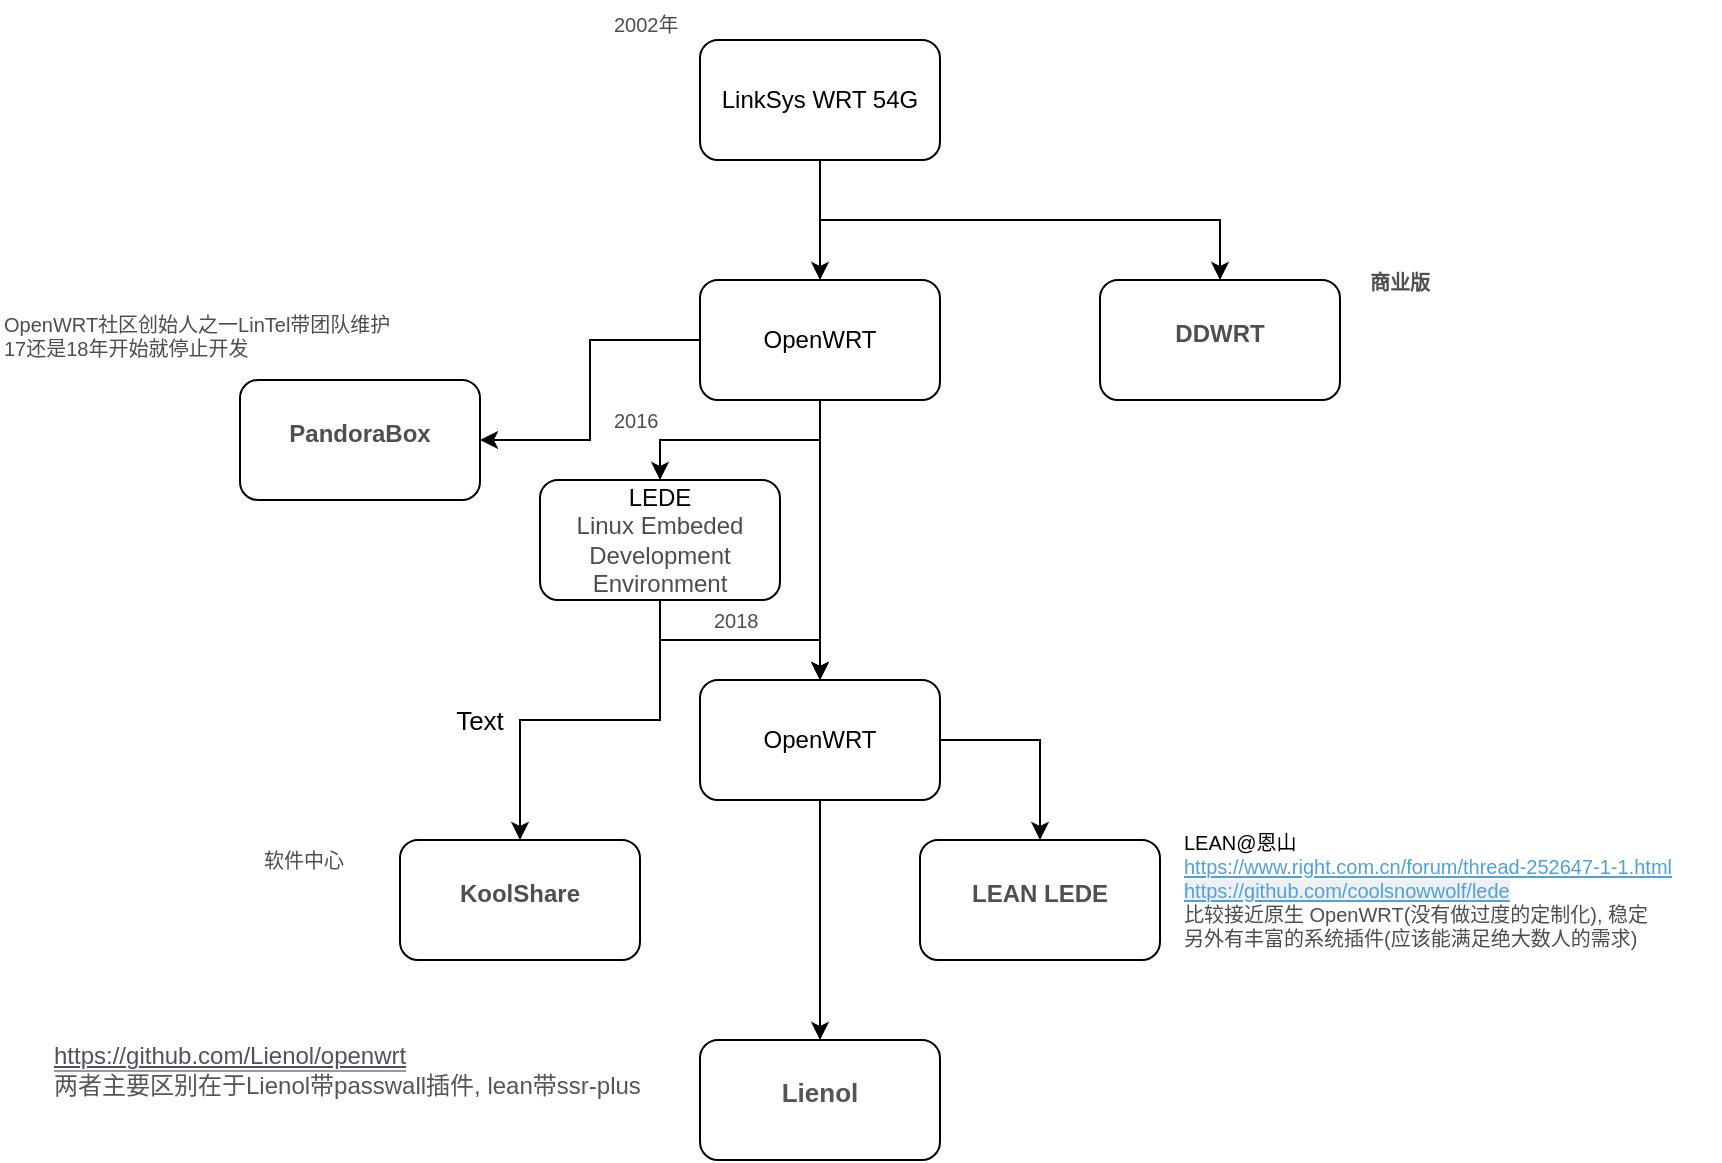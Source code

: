 <mxfile version="18.0.0" type="github" pages="4">
  <diagram id="Y5SZPlDqchn7_NLFBQAu" name="OpenWrt History">
    <mxGraphModel dx="1433" dy="969" grid="1" gridSize="10" guides="1" tooltips="1" connect="1" arrows="1" fold="1" page="1" pageScale="1" pageWidth="850" pageHeight="1100" math="0" shadow="0">
      <root>
        <mxCell id="0" />
        <mxCell id="1" parent="0" />
        <mxCell id="YJtWl9CWhGTzo6qaQz2S-10" style="edgeStyle=orthogonalEdgeStyle;rounded=0;orthogonalLoop=1;jettySize=auto;html=1;exitX=0.5;exitY=1;exitDx=0;exitDy=0;fontFamily=Helvetica;fontSize=12;" parent="1" source="YJtWl9CWhGTzo6qaQz2S-1" target="YJtWl9CWhGTzo6qaQz2S-2" edge="1">
          <mxGeometry relative="1" as="geometry" />
        </mxCell>
        <mxCell id="YJtWl9CWhGTzo6qaQz2S-11" style="edgeStyle=orthogonalEdgeStyle;rounded=0;orthogonalLoop=1;jettySize=auto;html=1;exitX=0.5;exitY=1;exitDx=0;exitDy=0;fontFamily=Helvetica;fontSize=12;" parent="1" source="YJtWl9CWhGTzo6qaQz2S-1" target="YJtWl9CWhGTzo6qaQz2S-5" edge="1">
          <mxGeometry relative="1" as="geometry" />
        </mxCell>
        <mxCell id="YJtWl9CWhGTzo6qaQz2S-1" value="LinkSys WRT 54G" style="rounded=1;whiteSpace=wrap;html=1;fontFamily=Helvetica;fontSize=12;" parent="1" vertex="1">
          <mxGeometry x="390" y="150" width="120" height="60" as="geometry" />
        </mxCell>
        <mxCell id="YJtWl9CWhGTzo6qaQz2S-12" style="edgeStyle=orthogonalEdgeStyle;rounded=0;orthogonalLoop=1;jettySize=auto;html=1;exitX=0.5;exitY=1;exitDx=0;exitDy=0;fontFamily=Helvetica;fontSize=12;" parent="1" source="YJtWl9CWhGTzo6qaQz2S-2" target="YJtWl9CWhGTzo6qaQz2S-3" edge="1">
          <mxGeometry relative="1" as="geometry" />
        </mxCell>
        <mxCell id="YJtWl9CWhGTzo6qaQz2S-16" style="edgeStyle=orthogonalEdgeStyle;rounded=0;orthogonalLoop=1;jettySize=auto;html=1;exitX=0;exitY=0.5;exitDx=0;exitDy=0;fontFamily=Helvetica;fontSize=12;" parent="1" source="YJtWl9CWhGTzo6qaQz2S-2" target="YJtWl9CWhGTzo6qaQz2S-7" edge="1">
          <mxGeometry relative="1" as="geometry" />
        </mxCell>
        <mxCell id="YJtWl9CWhGTzo6qaQz2S-19" style="edgeStyle=orthogonalEdgeStyle;rounded=0;orthogonalLoop=1;jettySize=auto;html=1;exitX=0.5;exitY=1;exitDx=0;exitDy=0;entryX=0.5;entryY=0;entryDx=0;entryDy=0;fontFamily=Helvetica;fontSize=10;" parent="1" source="YJtWl9CWhGTzo6qaQz2S-2" target="YJtWl9CWhGTzo6qaQz2S-4" edge="1">
          <mxGeometry relative="1" as="geometry" />
        </mxCell>
        <mxCell id="YJtWl9CWhGTzo6qaQz2S-2" value="OpenWRT" style="rounded=1;whiteSpace=wrap;html=1;fontFamily=Helvetica;fontSize=12;" parent="1" vertex="1">
          <mxGeometry x="390" y="270" width="120" height="60" as="geometry" />
        </mxCell>
        <mxCell id="YJtWl9CWhGTzo6qaQz2S-13" style="edgeStyle=orthogonalEdgeStyle;rounded=0;orthogonalLoop=1;jettySize=auto;html=1;exitX=0.5;exitY=1;exitDx=0;exitDy=0;fontFamily=Helvetica;fontSize=12;" parent="1" source="YJtWl9CWhGTzo6qaQz2S-3" target="YJtWl9CWhGTzo6qaQz2S-4" edge="1">
          <mxGeometry relative="1" as="geometry" />
        </mxCell>
        <mxCell id="YJtWl9CWhGTzo6qaQz2S-14" style="edgeStyle=orthogonalEdgeStyle;rounded=0;orthogonalLoop=1;jettySize=auto;html=1;exitX=0.5;exitY=1;exitDx=0;exitDy=0;entryX=0.5;entryY=0;entryDx=0;entryDy=0;fontFamily=Helvetica;fontSize=12;" parent="1" source="YJtWl9CWhGTzo6qaQz2S-3" target="YJtWl9CWhGTzo6qaQz2S-8" edge="1">
          <mxGeometry relative="1" as="geometry" />
        </mxCell>
        <mxCell id="YJtWl9CWhGTzo6qaQz2S-3" value="LEDE&lt;br style=&quot;font-size: 12px;&quot;&gt;&lt;span style=&quot;color: rgb(77, 77, 77); background-color: rgb(255, 255, 255); font-size: 12px;&quot;&gt;&lt;font style=&quot;font-size: 12px;&quot;&gt;Linux Embeded Development Environment&lt;/font&gt;&lt;/span&gt;" style="rounded=1;whiteSpace=wrap;html=1;fontFamily=Helvetica;fontSize=12;" parent="1" vertex="1">
          <mxGeometry x="310" y="370" width="120" height="60" as="geometry" />
        </mxCell>
        <mxCell id="YJtWl9CWhGTzo6qaQz2S-15" style="edgeStyle=orthogonalEdgeStyle;rounded=0;orthogonalLoop=1;jettySize=auto;html=1;exitX=1;exitY=0.5;exitDx=0;exitDy=0;entryX=0.5;entryY=0;entryDx=0;entryDy=0;fontFamily=Helvetica;fontSize=12;" parent="1" source="YJtWl9CWhGTzo6qaQz2S-4" target="YJtWl9CWhGTzo6qaQz2S-9" edge="1">
          <mxGeometry relative="1" as="geometry" />
        </mxCell>
        <mxCell id="YJtWl9CWhGTzo6qaQz2S-31" style="edgeStyle=orthogonalEdgeStyle;rounded=0;orthogonalLoop=1;jettySize=auto;html=1;exitX=0.5;exitY=1;exitDx=0;exitDy=0;fontFamily=Helvetica;fontSize=12;" parent="1" source="YJtWl9CWhGTzo6qaQz2S-4" target="YJtWl9CWhGTzo6qaQz2S-27" edge="1">
          <mxGeometry relative="1" as="geometry" />
        </mxCell>
        <mxCell id="YJtWl9CWhGTzo6qaQz2S-4" value="OpenWRT" style="rounded=1;whiteSpace=wrap;html=1;fontFamily=Helvetica;fontSize=12;" parent="1" vertex="1">
          <mxGeometry x="390" y="470" width="120" height="60" as="geometry" />
        </mxCell>
        <mxCell id="YJtWl9CWhGTzo6qaQz2S-5" value="&lt;h1 style=&quot;box-sizing: border-box; outline: 0px; margin: 8px 0px 16px; padding: 0px; font-size: 12px; color: rgb(79, 79, 79); line-height: 36px; overflow-wrap: break-word; background-color: rgb(255, 255, 255);&quot;&gt;DDWRT&lt;/h1&gt;" style="rounded=1;whiteSpace=wrap;html=1;fontFamily=Helvetica;fontSize=12;" parent="1" vertex="1">
          <mxGeometry x="590" y="270" width="120" height="60" as="geometry" />
        </mxCell>
        <mxCell id="YJtWl9CWhGTzo6qaQz2S-7" value="&lt;h1 style=&quot;text-align: left; box-sizing: border-box; outline: 0px; margin: 8px 0px 16px; padding: 0px; font-size: 12px; color: rgb(79, 79, 79); line-height: 36px; overflow-wrap: break-word; background-color: rgb(255, 255, 255);&quot;&gt;PandoraBox&lt;/h1&gt;" style="rounded=1;whiteSpace=wrap;html=1;fontFamily=Helvetica;fontSize=12;" parent="1" vertex="1">
          <mxGeometry x="160" y="320" width="120" height="60" as="geometry" />
        </mxCell>
        <mxCell id="YJtWl9CWhGTzo6qaQz2S-8" value="&lt;h1 style=&quot;box-sizing: border-box; outline: 0px; margin: 8px 0px 16px; padding: 0px; font-size: 12px; color: rgb(79, 79, 79); line-height: 36px; overflow-wrap: break-word; background-color: rgb(255, 255, 255);&quot;&gt;KoolShare&lt;/h1&gt;" style="rounded=1;whiteSpace=wrap;html=1;fontFamily=Helvetica;fontSize=12;" parent="1" vertex="1">
          <mxGeometry x="240" y="550" width="120" height="60" as="geometry" />
        </mxCell>
        <mxCell id="YJtWl9CWhGTzo6qaQz2S-9" value="&lt;h1 style=&quot;box-sizing: border-box; outline: 0px; margin: 8px 0px 16px; padding: 0px; font-size: 12px; color: rgb(79, 79, 79); line-height: 36px; overflow-wrap: break-word; background-color: rgb(255, 255, 255);&quot;&gt;LEAN LEDE&lt;/h1&gt;" style="rounded=1;whiteSpace=wrap;html=1;fontFamily=Helvetica;fontSize=12;" parent="1" vertex="1">
          <mxGeometry x="500" y="550" width="120" height="60" as="geometry" />
        </mxCell>
        <mxCell id="YJtWl9CWhGTzo6qaQz2S-18" value="LEAN@恩山&lt;br style=&quot;font-size: 10px&quot;&gt;&lt;a href=&quot;https://www.right.com.cn/forum/thread-252647-1-1.html&quot; style=&quot;box-sizing: border-box ; outline: none ; margin: 0px ; padding: 0px ; cursor: pointer ; background-color: rgb(255 , 255 , 255) ; color: rgb(78 , 161 , 219) ; overflow-wrap: break-word ; font-size: 10px&quot;&gt;https://www.right.com.cn/forum/thread-252647-1-1.html&lt;/a&gt;&lt;br style=&quot;font-size: 10px&quot;&gt;&lt;a href=&quot;https://github.com/coolsnowwolf/lede&quot; style=&quot;box-sizing: border-box ; outline: none ; margin: 0px ; padding: 0px ; cursor: pointer ; background-color: rgb(238 , 240 , 244) ; color: rgb(78 , 161 , 219) ; overflow-wrap: break-word ; font-size: 10px&quot;&gt;https://github.com/coolsnowwolf/lede&lt;/a&gt;&lt;br style=&quot;font-size: 10px&quot;&gt;&lt;span style=&quot;color: rgb(77 , 77 , 77) ; font-size: 10px ; background-color: rgb(255 , 255 , 255)&quot;&gt;比较接近原生 OpenWRT(没有做过度的定制化), 稳定&lt;/span&gt;&lt;br style=&quot;box-sizing: border-box ; outline: 0px ; overflow-wrap: break-word ; color: rgb(77 , 77 , 77) ; font-size: 10px ; background-color: rgb(255 , 255 , 255)&quot;&gt;&lt;span style=&quot;color: rgb(77 , 77 , 77) ; font-size: 10px ; background-color: rgb(255 , 255 , 255)&quot;&gt;另外有丰富的系统插件(应该能满足绝大数人的需求)&lt;/span&gt;" style="text;html=1;align=left;verticalAlign=middle;whiteSpace=wrap;rounded=0;fontFamily=Helvetica;fontSize=10;" parent="1" vertex="1">
          <mxGeometry x="630" y="540" width="270" height="70" as="geometry" />
        </mxCell>
        <mxCell id="YJtWl9CWhGTzo6qaQz2S-20" value="&lt;span style=&quot;color: rgb(77, 77, 77); font-size: 10px; background-color: rgb(255, 255, 255);&quot;&gt;软件中心&lt;/span&gt;" style="text;html=1;align=left;verticalAlign=middle;whiteSpace=wrap;rounded=0;fontFamily=Helvetica;fontSize=10;" parent="1" vertex="1">
          <mxGeometry x="170" y="550" width="50" height="20" as="geometry" />
        </mxCell>
        <mxCell id="YJtWl9CWhGTzo6qaQz2S-21" value="&lt;span style=&quot;color: rgb(77, 77, 77); font-size: 10px; font-style: normal; font-weight: 400; letter-spacing: normal; text-indent: 0px; text-transform: none; word-spacing: 0px; background-color: rgb(255, 255, 255); display: inline; float: none;&quot;&gt;OpenWRT社区创始人之一LinTel带团队维护&lt;br style=&quot;font-size: 10px;&quot;&gt;&lt;span style=&quot;font-size: 10px;&quot;&gt;17还是18年开始就停止开发&lt;/span&gt;&lt;br style=&quot;font-size: 10px;&quot;&gt;&lt;/span&gt;" style="text;whiteSpace=wrap;html=1;fontSize=10;fontFamily=Helvetica;" parent="1" vertex="1">
          <mxGeometry x="40" y="280" width="210" height="30" as="geometry" />
        </mxCell>
        <mxCell id="YJtWl9CWhGTzo6qaQz2S-22" value="&lt;meta charset=&quot;utf-8&quot; style=&quot;font-size: 10px;&quot;&gt;&lt;h1 style=&quot;box-sizing: border-box; outline: 0px; margin: 8px 0px 16px; padding: 0px; font-weight: 700; font-family: &amp;quot;pingfang sc&amp;quot;, &amp;quot;microsoft yahei&amp;quot;, simhei, arial, simsun; font-size: 10px; color: rgb(79, 79, 79); line-height: 36px; overflow-wrap: break-word; font-style: normal; letter-spacing: normal; text-indent: 0px; text-transform: none; word-spacing: 0px; background-color: rgb(255, 255, 255);&quot;&gt;商业版&lt;/h1&gt;" style="text;whiteSpace=wrap;html=1;fontSize=10;fontFamily=Helvetica;align=center;verticalAlign=middle;" parent="1" vertex="1">
          <mxGeometry x="720" y="260" width="40" height="30" as="geometry" />
        </mxCell>
        <mxCell id="YJtWl9CWhGTzo6qaQz2S-25" value="&lt;span style=&quot;color: rgb(77 , 77 , 77) ; font-size: 10px ; background-color: rgb(255 , 255 , 255)&quot;&gt;2016&lt;/span&gt;" style="text;html=1;align=left;verticalAlign=middle;whiteSpace=wrap;rounded=0;fontFamily=Helvetica;fontSize=10;" parent="1" vertex="1">
          <mxGeometry x="345" y="330" width="50" height="20" as="geometry" />
        </mxCell>
        <mxCell id="YJtWl9CWhGTzo6qaQz2S-26" value="&lt;span style=&quot;color: rgb(77 , 77 , 77) ; font-size: 10px ; background-color: rgb(255 , 255 , 255)&quot;&gt;2018&lt;/span&gt;" style="text;html=1;align=left;verticalAlign=middle;whiteSpace=wrap;rounded=0;fontFamily=Helvetica;fontSize=10;" parent="1" vertex="1">
          <mxGeometry x="395" y="430" width="50" height="20" as="geometry" />
        </mxCell>
        <mxCell id="YJtWl9CWhGTzo6qaQz2S-27" value="&lt;h1 style=&quot;box-sizing: border-box; outline: 0px; margin: 8px 0px 16px; padding: 0px; font-size: 13px; color: rgb(79, 79, 79); line-height: 36px; overflow-wrap: break-word; background-color: rgb(255, 255, 255);&quot;&gt;&lt;span style=&quot;color: rgb(85, 85, 85); font-size: 13px;&quot;&gt;Lienol&lt;/span&gt;&lt;br style=&quot;font-size: 13px;&quot;&gt;&lt;/h1&gt;" style="rounded=1;whiteSpace=wrap;html=1;fontFamily=Helvetica;fontSize=13;fontStyle=1" parent="1" vertex="1">
          <mxGeometry x="390" y="650" width="120" height="60" as="geometry" />
        </mxCell>
        <mxCell id="YJtWl9CWhGTzo6qaQz2S-29" value="Text" style="text;html=1;strokeColor=none;fillColor=none;align=center;verticalAlign=middle;whiteSpace=wrap;rounded=0;fontFamily=Helvetica;fontSize=13;" parent="1" vertex="1">
          <mxGeometry x="260" y="480" width="40" height="20" as="geometry" />
        </mxCell>
        <mxCell id="YJtWl9CWhGTzo6qaQz2S-30" value="&lt;a href=&quot;https://mianao.info/go/aHR0cHM6Ly9naXRodWIuY29tL0xpZW5vbC9vcGVud3J0&quot; target=&quot;_blank&quot; style=&quot;background-color: rgb(255 , 255 , 255) ; color: rgb(80 , 81 , 96) ; outline: 0px ; border-bottom: 1px solid rgb(153 , 153 , 153) ; overflow-wrap: break-word ; font-size: 12px&quot;&gt;https://github.com/Lienol/openwrt&lt;/a&gt;&lt;br style=&quot;font-size: 12px&quot;&gt;&lt;span style=&quot;color: rgb(85 , 85 , 85) ; font-size: 12px ; background-color: rgb(255 , 255 , 255)&quot;&gt;两者主要区别在于Lienol带passwall插件, lean带ssr-plus&lt;/span&gt;" style="text;html=1;align=left;verticalAlign=middle;resizable=0;points=[];autosize=1;fontSize=12;fontFamily=Helvetica;" parent="1" vertex="1">
          <mxGeometry x="65" y="650" width="310" height="30" as="geometry" />
        </mxCell>
        <mxCell id="256RGV9ZxN6VKdwUxB9K-1" value="&lt;span style=&quot;color: rgb(77 , 77 , 77) ; font-size: 10px ; font-style: normal ; font-weight: 400 ; letter-spacing: normal ; text-indent: 0px ; text-transform: none ; word-spacing: 0px ; background-color: rgb(255 , 255 , 255) ; display: inline ; float: none&quot;&gt;2002年&lt;br style=&quot;font-size: 10px&quot;&gt;&lt;/span&gt;" style="text;whiteSpace=wrap;html=1;fontSize=10;fontFamily=Helvetica;" parent="1" vertex="1">
          <mxGeometry x="345" y="130" width="40" height="30" as="geometry" />
        </mxCell>
      </root>
    </mxGraphModel>
  </diagram>
  <diagram id="FoTqHeGaPSADXlVWZWUU" name="内网">
    <mxGraphModel dx="1433" dy="969" grid="1" gridSize="10" guides="1" tooltips="1" connect="1" arrows="1" fold="1" page="1" pageScale="1" pageWidth="850" pageHeight="1100" math="0" shadow="0">
      <root>
        <mxCell id="0" />
        <mxCell id="1" parent="0" />
        <mxCell id="rcmLVCabQUPSprIVsNf6-1" value="" style="endArrow=none;startArrow=classic;html=1;rounded=0;exitX=0.5;exitY=1;exitDx=0;exitDy=0;exitPerimeter=0;edgeStyle=elbowEdgeStyle;elbow=vertical;endFill=0;startFill=1;entryX=0;entryY=0.5;entryDx=0;entryDy=0;entryPerimeter=0;" edge="1" parent="1" source="rcmLVCabQUPSprIVsNf6-2" target="rcmLVCabQUPSprIVsNf6-6">
          <mxGeometry width="50" height="50" relative="1" as="geometry">
            <mxPoint x="347" y="450" as="sourcePoint" />
            <mxPoint x="477" y="350" as="targetPoint" />
            <Array as="points">
              <mxPoint x="537" y="345" />
            </Array>
          </mxGeometry>
        </mxCell>
        <mxCell id="rcmLVCabQUPSprIVsNf6-2" value="" style="fontColor=#0066CC;verticalAlign=top;verticalLabelPosition=bottom;labelPosition=center;align=center;html=1;outlineConnect=0;fillColor=#CCCCCC;strokeColor=#6881B3;gradientColor=none;gradientDirection=north;strokeWidth=2;shape=mxgraph.networks.ups_enterprise;" vertex="1" parent="1">
          <mxGeometry x="457" y="177.5" width="40" height="40" as="geometry" />
        </mxCell>
        <mxCell id="rcmLVCabQUPSprIVsNf6-3" style="edgeStyle=none;rounded=0;orthogonalLoop=1;jettySize=auto;html=1;elbow=vertical;startArrow=classic;startFill=1;" edge="1" parent="1" source="rcmLVCabQUPSprIVsNf6-4">
          <mxGeometry relative="1" as="geometry">
            <mxPoint x="822.2" y="345" as="targetPoint" />
          </mxGeometry>
        </mxCell>
        <mxCell id="rcmLVCabQUPSprIVsNf6-4" value="" style="fontColor=#0066CC;verticalAlign=top;verticalLabelPosition=bottom;labelPosition=center;align=center;html=1;outlineConnect=0;fillColor=#CCCCCC;strokeColor=#6881B3;gradientColor=none;gradientDirection=north;strokeWidth=2;shape=mxgraph.networks.router;" vertex="1" parent="1">
          <mxGeometry x="692.2" y="335" width="70" height="20" as="geometry" />
        </mxCell>
        <mxCell id="rcmLVCabQUPSprIVsNf6-5" style="edgeStyle=orthogonalEdgeStyle;rounded=0;orthogonalLoop=1;jettySize=auto;html=1;dashed=1;" edge="1" parent="1" target="rcmLVCabQUPSprIVsNf6-10">
          <mxGeometry relative="1" as="geometry">
            <mxPoint x="307" y="480" as="sourcePoint" />
            <Array as="points">
              <mxPoint x="237" y="480" />
            </Array>
          </mxGeometry>
        </mxCell>
        <mxCell id="rcmLVCabQUPSprIVsNf6-6" value="" style="fontColor=#0066CC;verticalAlign=top;verticalLabelPosition=bottom;labelPosition=center;align=center;html=1;outlineConnect=0;fillColor=#CCCCCC;strokeColor=#6881B3;gradientColor=none;gradientDirection=north;strokeWidth=2;shape=mxgraph.networks.rack;" vertex="1" parent="1">
          <mxGeometry x="612.2" y="320" width="30" height="50" as="geometry" />
        </mxCell>
        <mxCell id="rcmLVCabQUPSprIVsNf6-7" style="edgeStyle=orthogonalEdgeStyle;rounded=0;orthogonalLoop=1;jettySize=auto;html=1;entryX=0;entryY=0.5;entryDx=0;entryDy=0;fontSize=8;startArrow=oval;startFill=1;endArrow=oval;endFill=1;strokeWidth=3;elbow=vertical;" edge="1" parent="1" source="rcmLVCabQUPSprIVsNf6-10" target="rcmLVCabQUPSprIVsNf6-11">
          <mxGeometry relative="1" as="geometry" />
        </mxCell>
        <mxCell id="rcmLVCabQUPSprIVsNf6-8" value="HDMI 3" style="edgeLabel;html=1;align=center;verticalAlign=middle;resizable=0;points=[];fontSize=8;" vertex="1" connectable="0" parent="rcmLVCabQUPSprIVsNf6-7">
          <mxGeometry x="0.048" y="1" relative="1" as="geometry">
            <mxPoint x="1" y="-11" as="offset" />
          </mxGeometry>
        </mxCell>
        <mxCell id="rcmLVCabQUPSprIVsNf6-9" value="HDMI1" style="edgeStyle=orthogonalEdgeStyle;rounded=0;orthogonalLoop=1;jettySize=auto;html=1;fontSize=8;startArrow=oval;startFill=1;endArrow=oval;endFill=1;strokeWidth=3;" edge="1" parent="1" source="rcmLVCabQUPSprIVsNf6-10">
          <mxGeometry x="0.059" y="20" relative="1" as="geometry">
            <mxPoint x="197" y="270" as="targetPoint" />
            <mxPoint as="offset" />
          </mxGeometry>
        </mxCell>
        <mxCell id="rcmLVCabQUPSprIVsNf6-10" value="" style="fontColor=#0066CC;verticalAlign=top;verticalLabelPosition=bottom;labelPosition=center;align=center;html=1;outlineConnect=0;fillColor=#CCCCCC;strokeColor=#6881B3;gradientColor=none;gradientDirection=north;strokeWidth=2;shape=mxgraph.networks.tablet;" vertex="1" parent="1">
          <mxGeometry x="147" y="157.5" width="100" height="70" as="geometry" />
        </mxCell>
        <mxCell id="rcmLVCabQUPSprIVsNf6-11" value="" style="shape=image;html=1;verticalAlign=top;verticalLabelPosition=bottom;labelBackgroundColor=#ffffff;imageAspect=0;aspect=fixed;image=https://cdn1.iconfinder.com/data/icons/ionicons-fill-vol-2/512/logo-xbox-128.png" vertex="1" parent="1">
          <mxGeometry x="287" y="172.5" width="40" height="40" as="geometry" />
        </mxCell>
        <mxCell id="rcmLVCabQUPSprIVsNf6-12" value="" style="endArrow=classic;startArrow=classic;html=1;rounded=0;entryX=0;entryY=0.5;entryDx=0;entryDy=0;entryPerimeter=0;exitX=1;exitY=0.5;exitDx=0;exitDy=0;exitPerimeter=0;" edge="1" parent="1" source="rcmLVCabQUPSprIVsNf6-6" target="rcmLVCabQUPSprIVsNf6-4">
          <mxGeometry width="50" height="50" relative="1" as="geometry">
            <mxPoint x="462.2" y="450" as="sourcePoint" />
            <mxPoint x="512.2" y="400" as="targetPoint" />
          </mxGeometry>
        </mxCell>
        <mxCell id="rcmLVCabQUPSprIVsNf6-13" value="WAN&lt;br&gt;WAN0" style="edgeLabel;html=1;align=center;verticalAlign=middle;resizable=0;points=[];fontSize=8;" vertex="1" connectable="0" parent="rcmLVCabQUPSprIVsNf6-12">
          <mxGeometry x="-0.102" y="1" relative="1" as="geometry">
            <mxPoint as="offset" />
          </mxGeometry>
        </mxCell>
        <mxCell id="rcmLVCabQUPSprIVsNf6-14" value="" style="endArrow=classic;startArrow=classic;html=1;rounded=0;edgeStyle=orthogonalEdgeStyle;" edge="1" parent="1" target="rcmLVCabQUPSprIVsNf6-6">
          <mxGeometry width="50" height="50" relative="1" as="geometry">
            <mxPoint x="337" y="450" as="sourcePoint" />
            <mxPoint x="397" y="400" as="targetPoint" />
            <Array as="points">
              <mxPoint x="337" y="345" />
            </Array>
          </mxGeometry>
        </mxCell>
        <mxCell id="rcmLVCabQUPSprIVsNf6-15" value="LAN" style="edgeLabel;html=1;align=center;verticalAlign=middle;resizable=0;points=[];fontSize=8;" vertex="1" connectable="0" parent="rcmLVCabQUPSprIVsNf6-14">
          <mxGeometry x="0.164" y="1" relative="1" as="geometry">
            <mxPoint x="76" y="1" as="offset" />
          </mxGeometry>
        </mxCell>
        <mxCell id="rcmLVCabQUPSprIVsNf6-16" value="" style="endArrow=classic;startArrow=none;html=1;rounded=0;entryX=0.5;entryY=1;entryDx=0;entryDy=0;edgeStyle=orthogonalEdgeStyle;startFill=0;dashed=1;" edge="1" parent="1" target="rcmLVCabQUPSprIVsNf6-11">
          <mxGeometry width="50" height="50" relative="1" as="geometry">
            <mxPoint x="307" y="470" as="sourcePoint" />
            <mxPoint x="397" y="400" as="targetPoint" />
            <Array as="points">
              <mxPoint x="307" y="335" />
            </Array>
          </mxGeometry>
        </mxCell>
        <mxCell id="rcmLVCabQUPSprIVsNf6-17" style="edgeStyle=orthogonalEdgeStyle;rounded=0;orthogonalLoop=1;jettySize=auto;html=1;startArrow=classic;startFill=1;endArrow=classic;endFill=1;elbow=vertical;entryX=1;entryY=0.5;entryDx=0;entryDy=0;dashed=1;" edge="1" parent="1" source="rcmLVCabQUPSprIVsNf6-21" target="rcmLVCabQUPSprIVsNf6-57">
          <mxGeometry relative="1" as="geometry">
            <mxPoint x="167" y="430" as="targetPoint" />
            <Array as="points">
              <mxPoint x="237" y="480" />
              <mxPoint x="237" y="365" />
            </Array>
          </mxGeometry>
        </mxCell>
        <mxCell id="rcmLVCabQUPSprIVsNf6-18" style="edgeStyle=orthogonalEdgeStyle;rounded=0;orthogonalLoop=1;jettySize=auto;html=1;dashed=1;startArrow=classic;startFill=1;endArrow=classic;endFill=1;elbow=vertical;" edge="1" parent="1" source="rcmLVCabQUPSprIVsNf6-21" target="rcmLVCabQUPSprIVsNf6-42">
          <mxGeometry relative="1" as="geometry">
            <Array as="points">
              <mxPoint x="237" y="480" />
              <mxPoint x="237" y="505" />
            </Array>
          </mxGeometry>
        </mxCell>
        <mxCell id="rcmLVCabQUPSprIVsNf6-19" style="edgeStyle=orthogonalEdgeStyle;rounded=0;orthogonalLoop=1;jettySize=auto;html=1;entryX=1;entryY=0.5;entryDx=0;entryDy=0;dashed=1;startArrow=none;startFill=1;endArrow=classic;endFill=1;elbow=vertical;" edge="1" parent="1" target="rcmLVCabQUPSprIVsNf6-46">
          <mxGeometry relative="1" as="geometry">
            <mxPoint x="317" y="480" as="sourcePoint" />
            <Array as="points">
              <mxPoint x="237" y="480" />
              <mxPoint x="237" y="450" />
            </Array>
          </mxGeometry>
        </mxCell>
        <mxCell id="rcmLVCabQUPSprIVsNf6-20" style="edgeStyle=orthogonalEdgeStyle;rounded=0;orthogonalLoop=1;jettySize=auto;html=1;dashed=1;startArrow=classic;startFill=1;endArrow=classic;endFill=1;elbow=vertical;" edge="1" parent="1" source="rcmLVCabQUPSprIVsNf6-21" target="rcmLVCabQUPSprIVsNf6-40">
          <mxGeometry relative="1" as="geometry">
            <mxPoint x="80" y="180" as="targetPoint" />
            <Array as="points">
              <mxPoint x="237" y="480" />
              <mxPoint x="237" y="290" />
            </Array>
          </mxGeometry>
        </mxCell>
        <mxCell id="rcmLVCabQUPSprIVsNf6-21" value="" style="image;html=1;image=img/lib/clip_art/networking/Wireless_Router_128x128.png" vertex="1" parent="1">
          <mxGeometry x="312" y="450" width="50" height="60" as="geometry" />
        </mxCell>
        <mxCell id="rcmLVCabQUPSprIVsNf6-22" style="edgeStyle=orthogonalEdgeStyle;rounded=0;orthogonalLoop=1;jettySize=auto;html=1;dashed=1;startArrow=classic;startFill=1;" edge="1" parent="1" source="rcmLVCabQUPSprIVsNf6-23" target="rcmLVCabQUPSprIVsNf6-43">
          <mxGeometry relative="1" as="geometry" />
        </mxCell>
        <mxCell id="rcmLVCabQUPSprIVsNf6-23" value="" style="image;html=1;image=img/lib/clip_art/networking/Wireless_Router_128x128.png" vertex="1" parent="1">
          <mxGeometry x="312" y="560" width="50" height="60" as="geometry" />
        </mxCell>
        <mxCell id="rcmLVCabQUPSprIVsNf6-24" value="" style="endArrow=classic;dashed=1;html=1;dashPattern=1 1;strokeWidth=2;rounded=0;elbow=vertical;entryX=0.5;entryY=1;entryDx=0;entryDy=0;exitX=0.5;exitY=0;exitDx=0;exitDy=0;startArrow=classic;startFill=1;endFill=1;" edge="1" parent="1" source="rcmLVCabQUPSprIVsNf6-23" target="rcmLVCabQUPSprIVsNf6-21">
          <mxGeometry width="50" height="50" relative="1" as="geometry">
            <mxPoint x="357" y="570" as="sourcePoint" />
            <mxPoint x="407" y="520" as="targetPoint" />
          </mxGeometry>
        </mxCell>
        <mxCell id="rcmLVCabQUPSprIVsNf6-25" value="Mesh" style="edgeLabel;html=1;align=center;verticalAlign=middle;resizable=0;points=[];fontSize=8;" vertex="1" connectable="0" parent="rcmLVCabQUPSprIVsNf6-24">
          <mxGeometry x="0.022" y="1" relative="1" as="geometry">
            <mxPoint as="offset" />
          </mxGeometry>
        </mxCell>
        <mxCell id="rcmLVCabQUPSprIVsNf6-26" value="Software&lt;br&gt;Router&lt;br&gt;X86/R4S?Newifi 3" style="text;html=1;strokeColor=none;fillColor=none;align=center;verticalAlign=middle;whiteSpace=wrap;rounded=0;fontStyle=1" vertex="1" parent="1">
          <mxGeometry x="562.3" y="380" width="129.8" height="30" as="geometry" />
        </mxCell>
        <mxCell id="rcmLVCabQUPSprIVsNf6-27" value="Fiber" style="text;html=1;strokeColor=none;fillColor=none;align=center;verticalAlign=middle;whiteSpace=wrap;rounded=0;fontStyle=1" vertex="1" parent="1">
          <mxGeometry x="697.2" y="355" width="60" height="30" as="geometry" />
        </mxCell>
        <mxCell id="rcmLVCabQUPSprIVsNf6-28" value="XIAOMI&lt;br&gt;1800" style="text;html=1;strokeColor=none;fillColor=none;align=center;verticalAlign=middle;whiteSpace=wrap;rounded=0;fontStyle=1" vertex="1" parent="1">
          <mxGeometry x="362" y="580" width="70" height="30" as="geometry" />
        </mxCell>
        <mxCell id="rcmLVCabQUPSprIVsNf6-29" style="edgeStyle=orthogonalEdgeStyle;rounded=0;orthogonalLoop=1;jettySize=auto;html=1;startArrow=classic;startFill=1;endArrow=classic;endFill=1;strokeWidth=1;elbow=vertical;dashed=1;" edge="1" parent="1" source="rcmLVCabQUPSprIVsNf6-33" target="rcmLVCabQUPSprIVsNf6-44">
          <mxGeometry relative="1" as="geometry">
            <Array as="points">
              <mxPoint x="417" y="484" />
            </Array>
          </mxGeometry>
        </mxCell>
        <mxCell id="rcmLVCabQUPSprIVsNf6-30" style="edgeStyle=orthogonalEdgeStyle;rounded=0;orthogonalLoop=1;jettySize=auto;html=1;entryX=0;entryY=0.5;entryDx=0;entryDy=0;dashed=1;startArrow=classic;startFill=1;endArrow=classic;endFill=1;strokeWidth=1;elbow=vertical;" edge="1" parent="1" source="rcmLVCabQUPSprIVsNf6-33" target="rcmLVCabQUPSprIVsNf6-49">
          <mxGeometry relative="1" as="geometry">
            <Array as="points">
              <mxPoint x="477" y="484" />
              <mxPoint x="477" y="577" />
            </Array>
          </mxGeometry>
        </mxCell>
        <mxCell id="rcmLVCabQUPSprIVsNf6-31" style="edgeStyle=orthogonalEdgeStyle;rounded=0;orthogonalLoop=1;jettySize=auto;html=1;entryX=0;entryY=0.5;entryDx=0;entryDy=0;dashed=1;startArrow=none;startFill=1;endArrow=classic;endFill=1;strokeWidth=1;elbow=vertical;" edge="1" parent="1" source="rcmLVCabQUPSprIVsNf6-33" target="rcmLVCabQUPSprIVsNf6-50">
          <mxGeometry relative="1" as="geometry">
            <Array as="points">
              <mxPoint x="477" y="484" />
              <mxPoint x="477" y="653" />
            </Array>
          </mxGeometry>
        </mxCell>
        <mxCell id="rcmLVCabQUPSprIVsNf6-32" style="edgeStyle=orthogonalEdgeStyle;rounded=0;orthogonalLoop=1;jettySize=auto;html=1;entryX=0;entryY=0.5;entryDx=0;entryDy=0;dashed=1;startArrow=classic;startFill=1;endArrow=classic;endFill=1;strokeWidth=1;elbow=vertical;" edge="1" parent="1" source="rcmLVCabQUPSprIVsNf6-33" target="rcmLVCabQUPSprIVsNf6-51">
          <mxGeometry relative="1" as="geometry">
            <Array as="points">
              <mxPoint x="477" y="484" />
              <mxPoint x="477" y="730" />
            </Array>
          </mxGeometry>
        </mxCell>
        <mxCell id="rcmLVCabQUPSprIVsNf6-33" value="&lt;br&gt;&amp;nbsp;XIAOMI 3600" style="text;html=1;strokeColor=none;fillColor=none;align=center;verticalAlign=middle;whiteSpace=wrap;rounded=0;fontStyle=1" vertex="1" parent="1">
          <mxGeometry x="362" y="469" width="70" height="30" as="geometry" />
        </mxCell>
        <mxCell id="rcmLVCabQUPSprIVsNf6-34" value="XIAOMI TV 客厅" style="text;html=1;strokeColor=none;fillColor=none;align=center;verticalAlign=middle;whiteSpace=wrap;rounded=0;fontStyle=1" vertex="1" parent="1">
          <mxGeometry x="167" y="177.5" width="60" height="30" as="geometry" />
        </mxCell>
        <mxCell id="rcmLVCabQUPSprIVsNf6-35" value="Synology&lt;br&gt;NAS" style="text;html=1;strokeColor=none;fillColor=none;align=center;verticalAlign=middle;whiteSpace=wrap;rounded=0;fontStyle=1" vertex="1" parent="1">
          <mxGeometry x="447" y="140" width="60" height="30" as="geometry" />
        </mxCell>
        <mxCell id="rcmLVCabQUPSprIVsNf6-36" value="XBOX" style="text;html=1;strokeColor=none;fillColor=none;align=center;verticalAlign=middle;whiteSpace=wrap;rounded=0;fontStyle=1" vertex="1" parent="1">
          <mxGeometry x="277" y="147.5" width="60" height="30" as="geometry" />
        </mxCell>
        <mxCell id="rcmLVCabQUPSprIVsNf6-37" style="edgeStyle=orthogonalEdgeStyle;rounded=0;orthogonalLoop=1;jettySize=auto;html=1;fontSize=8;startArrow=oval;startFill=1;endArrow=oval;endFill=1;strokeWidth=3;elbow=vertical;exitX=1;exitY=0.25;exitDx=0;exitDy=0;" edge="1" parent="1" source="rcmLVCabQUPSprIVsNf6-39">
          <mxGeometry relative="1" as="geometry">
            <Array as="points">
              <mxPoint x="157" y="319" />
              <mxPoint x="157" y="230" />
            </Array>
            <mxPoint x="157" y="230" as="targetPoint" />
          </mxGeometry>
        </mxCell>
        <mxCell id="rcmLVCabQUPSprIVsNf6-38" value="HDMI 2" style="edgeLabel;html=1;align=center;verticalAlign=middle;resizable=0;points=[];fontSize=8;" vertex="1" connectable="0" parent="rcmLVCabQUPSprIVsNf6-37">
          <mxGeometry x="0.276" y="-1" relative="1" as="geometry">
            <mxPoint x="-19" y="-10" as="offset" />
          </mxGeometry>
        </mxCell>
        <mxCell id="rcmLVCabQUPSprIVsNf6-39" value="" style="shape=image;html=1;verticalAlign=top;verticalLabelPosition=bottom;labelBackgroundColor=#ffffff;imageAspect=0;aspect=fixed;image=https://cdn0.iconfinder.com/data/icons/super-batman/24/3151575_-_game_logo_nintendo_switch_video-128.png" vertex="1" parent="1">
          <mxGeometry x="61" y="310" width="34" height="34" as="geometry" />
        </mxCell>
        <mxCell id="rcmLVCabQUPSprIVsNf6-40" value="FireTV stick" style="sketch=0;outlineConnect=0;fontColor=#232F3E;gradientColor=none;strokeColor=#232F3E;fillColor=#ffffff;dashed=0;verticalLabelPosition=bottom;verticalAlign=top;align=center;html=1;fontSize=12;fontStyle=1;aspect=fixed;shape=mxgraph.aws4.resourceIcon;resIcon=mxgraph.aws4.firetv_stick;horizontal=1;" vertex="1" parent="1">
          <mxGeometry x="177" y="275" width="35" height="35" as="geometry" />
        </mxCell>
        <mxCell id="rcmLVCabQUPSprIVsNf6-41" value="" style="shape=image;html=1;verticalAlign=top;verticalLabelPosition=bottom;labelBackgroundColor=#ffffff;imageAspect=0;aspect=fixed;image=https://cdn2.iconfinder.com/data/icons/css-vol-2/24/oculus-128.png" vertex="1" parent="1">
          <mxGeometry x="59" y="461" width="38" height="38" as="geometry" />
        </mxCell>
        <mxCell id="rcmLVCabQUPSprIVsNf6-42" value="Oculus Quest 2" style="text;html=1;strokeColor=none;fillColor=none;align=center;verticalAlign=middle;whiteSpace=wrap;rounded=0;fontStyle=1" vertex="1" parent="1">
          <mxGeometry x="46" y="490" width="60" height="30" as="geometry" />
        </mxCell>
        <mxCell id="rcmLVCabQUPSprIVsNf6-43" value="" style="fontColor=#0066CC;verticalAlign=top;verticalLabelPosition=bottom;labelPosition=center;align=center;html=1;outlineConnect=0;fillColor=#CCCCCC;strokeColor=#6881B3;gradientColor=none;gradientDirection=north;strokeWidth=2;shape=mxgraph.networks.tablet;" vertex="1" parent="1">
          <mxGeometry x="28" y="555" width="100" height="70" as="geometry" />
        </mxCell>
        <mxCell id="rcmLVCabQUPSprIVsNf6-44" value="" style="image;html=1;image=img/lib/clip_art/computers/MacBook_128x128.png" vertex="1" parent="1">
          <mxGeometry x="542" y="464.5" width="50" height="39" as="geometry" />
        </mxCell>
        <mxCell id="rcmLVCabQUPSprIVsNf6-45" value="" style="sketch=0;outlineConnect=0;fontColor=#232F3E;gradientColor=none;fillColor=#232F3D;strokeColor=none;dashed=0;verticalLabelPosition=bottom;verticalAlign=top;align=center;html=1;fontSize=12;fontStyle=0;aspect=fixed;pointerEvents=1;shape=mxgraph.aws4.mobile_client;" vertex="1" parent="1">
          <mxGeometry x="67.48" y="394.5" width="21.03" height="40" as="geometry" />
        </mxCell>
        <mxCell id="rcmLVCabQUPSprIVsNf6-46" value="Phones" style="text;html=1;strokeColor=none;fillColor=none;align=center;verticalAlign=middle;whiteSpace=wrap;rounded=0;fontStyle=1" vertex="1" parent="1">
          <mxGeometry x="49.5" y="434.5" width="60" height="30" as="geometry" />
        </mxCell>
        <mxCell id="rcmLVCabQUPSprIVsNf6-47" value="PC/Mac" style="text;html=1;strokeColor=none;fillColor=none;align=center;verticalAlign=middle;whiteSpace=wrap;rounded=0;fontStyle=1" vertex="1" parent="1">
          <mxGeometry x="607" y="469" width="70" height="30" as="geometry" />
        </mxCell>
        <mxCell id="rcmLVCabQUPSprIVsNf6-48" value="XIAOMI TV 次卧" style="text;html=1;strokeColor=none;fillColor=none;align=center;verticalAlign=middle;whiteSpace=wrap;rounded=0;fontStyle=1" vertex="1" parent="1">
          <mxGeometry x="48" y="575" width="60" height="30" as="geometry" />
        </mxCell>
        <mxCell id="rcmLVCabQUPSprIVsNf6-49" value="" style="shape=image;html=1;verticalAlign=top;verticalLabelPosition=bottom;labelBackgroundColor=#ffffff;imageAspect=0;aspect=fixed;image=https://cdn1.iconfinder.com/data/icons/iconoir-vol-1/24/air-conditioner-128.png" vertex="1" parent="1">
          <mxGeometry x="542" y="553.5" width="46.5" height="46.5" as="geometry" />
        </mxCell>
        <mxCell id="rcmLVCabQUPSprIVsNf6-50" value="" style="shape=image;html=1;verticalAlign=top;verticalLabelPosition=bottom;labelBackgroundColor=#ffffff;imageAspect=0;aspect=fixed;image=https://cdn1.iconfinder.com/data/icons/iconoir-vol-1/24/air-conditioner-128.png" vertex="1" parent="1">
          <mxGeometry x="542" y="630" width="46.5" height="46.5" as="geometry" />
        </mxCell>
        <mxCell id="rcmLVCabQUPSprIVsNf6-51" value="" style="shape=image;html=1;verticalAlign=top;verticalLabelPosition=bottom;labelBackgroundColor=#ffffff;imageAspect=0;aspect=fixed;image=https://cdn1.iconfinder.com/data/icons/social-media-vol-3/24/_music-128.png" vertex="1" parent="1">
          <mxGeometry x="545.25" y="710" width="40" height="40" as="geometry" />
        </mxCell>
        <mxCell id="rcmLVCabQUPSprIVsNf6-52" value="Smart Air Conditioner 客厅" style="text;html=1;strokeColor=none;fillColor=none;align=center;verticalAlign=middle;whiteSpace=wrap;rounded=0;fontStyle=1" vertex="1" parent="1">
          <mxGeometry x="607" y="553.5" width="70" height="30" as="geometry" />
        </mxCell>
        <mxCell id="rcmLVCabQUPSprIVsNf6-53" value="Air Conditioner&lt;br&gt;主卧" style="text;html=1;strokeColor=none;fillColor=none;align=center;verticalAlign=middle;whiteSpace=wrap;rounded=0;fontStyle=1" vertex="1" parent="1">
          <mxGeometry x="607" y="638.25" width="70" height="30" as="geometry" />
        </mxCell>
        <mxCell id="rcmLVCabQUPSprIVsNf6-54" value="Speaker" style="text;html=1;strokeColor=none;fillColor=none;align=center;verticalAlign=middle;whiteSpace=wrap;rounded=0;fontStyle=1" vertex="1" parent="1">
          <mxGeometry x="607" y="710" width="70" height="30" as="geometry" />
        </mxCell>
        <mxCell id="rcmLVCabQUPSprIVsNf6-55" value="192.168.123.150" style="text;html=1;strokeColor=none;fillColor=none;align=center;verticalAlign=middle;whiteSpace=wrap;rounded=0;fontSize=8;fontStyle=5;fontColor=#FF3333;" vertex="1" parent="1">
          <mxGeometry x="447" y="110" width="60" height="30" as="geometry" />
        </mxCell>
        <mxCell id="rcmLVCabQUPSprIVsNf6-56" value="192.168.123.4/5/6" style="text;html=1;strokeColor=none;fillColor=none;align=center;verticalAlign=middle;whiteSpace=wrap;rounded=0;fontSize=8;fontStyle=5;fontColor=#FF3333;" vertex="1" parent="1">
          <mxGeometry x="584.7" y="280" width="85" height="30" as="geometry" />
        </mxCell>
        <mxCell id="rcmLVCabQUPSprIVsNf6-57" value="Nintendo Switch" style="text;html=1;strokeColor=none;fillColor=none;align=center;verticalAlign=middle;whiteSpace=wrap;rounded=0;fontStyle=1" vertex="1" parent="1">
          <mxGeometry x="49.5" y="350" width="60" height="30" as="geometry" />
        </mxCell>
        <mxCell id="rcmLVCabQUPSprIVsNf6-58" value="" style="edgeStyle=orthogonalEdgeStyle;rounded=0;orthogonalLoop=1;jettySize=auto;html=1;entryX=1;entryY=0.5;entryDx=0;entryDy=0;dashed=1;startArrow=classic;startFill=1;endArrow=none;endFill=1;elbow=vertical;" edge="1" parent="1" source="rcmLVCabQUPSprIVsNf6-21" target="rcmLVCabQUPSprIVsNf6-57">
          <mxGeometry relative="1" as="geometry">
            <mxPoint x="312" y="480" as="sourcePoint" />
            <mxPoint x="-3" y="449.5" as="targetPoint" />
            <Array as="points">
              <mxPoint x="237" y="480" />
              <mxPoint x="237" y="365" />
            </Array>
          </mxGeometry>
        </mxCell>
        <mxCell id="rcmLVCabQUPSprIVsNf6-59" value="Wi-Fi 6" style="edgeLabel;html=1;align=center;verticalAlign=middle;resizable=0;points=[];fontSize=8;" vertex="1" connectable="0" parent="rcmLVCabQUPSprIVsNf6-58">
          <mxGeometry x="0.054" relative="1" as="geometry">
            <mxPoint as="offset" />
          </mxGeometry>
        </mxCell>
        <mxCell id="rcmLVCabQUPSprIVsNf6-60" value="" style="shape=image;html=1;verticalAlign=top;verticalLabelPosition=bottom;labelBackgroundColor=#ffffff;imageAspect=0;aspect=fixed;image=https://cdn3.iconfinder.com/data/icons/energy-and-power-glyph-24-px/24/Plug_in_power_socket_power_supply_socket_wall_socket-128.png;fontSize=8;" vertex="1" parent="1">
          <mxGeometry x="422" y="199.5" width="28" height="28" as="geometry" />
        </mxCell>
        <mxCell id="rcmLVCabQUPSprIVsNf6-61" value="Smart Power Plug" style="text;html=1;strokeColor=none;fillColor=none;align=center;verticalAlign=middle;whiteSpace=wrap;rounded=0;fontSize=8;" vertex="1" parent="1">
          <mxGeometry x="406" y="222.5" width="60" height="30" as="geometry" />
        </mxCell>
        <mxCell id="rcmLVCabQUPSprIVsNf6-62" value="Smart Power Plug" style="text;html=1;strokeColor=none;fillColor=none;align=center;verticalAlign=middle;whiteSpace=wrap;rounded=0;fontSize=8;" vertex="1" parent="1">
          <mxGeometry x="477" y="681.25" width="60" height="30" as="geometry" />
        </mxCell>
        <mxCell id="rcmLVCabQUPSprIVsNf6-63" style="edgeStyle=orthogonalEdgeStyle;rounded=0;orthogonalLoop=1;jettySize=auto;html=1;entryX=1;entryY=0.5;entryDx=0;entryDy=0;dashed=1;fontSize=9;startArrow=classic;startFill=1;" edge="1" parent="1" source="rcmLVCabQUPSprIVsNf6-65" target="rcmLVCabQUPSprIVsNf6-33">
          <mxGeometry relative="1" as="geometry">
            <Array as="points">
              <mxPoint x="477" y="800" />
              <mxPoint x="477" y="484" />
            </Array>
          </mxGeometry>
        </mxCell>
        <mxCell id="rcmLVCabQUPSprIVsNf6-64" value="Wi-Fi 6" style="edgeLabel;html=1;align=center;verticalAlign=middle;resizable=0;points=[];fontSize=8;" vertex="1" connectable="0" parent="rcmLVCabQUPSprIVsNf6-63">
          <mxGeometry x="0.52" y="1" relative="1" as="geometry">
            <mxPoint as="offset" />
          </mxGeometry>
        </mxCell>
        <mxCell id="rcmLVCabQUPSprIVsNf6-65" value="" style="shape=image;html=1;verticalAlign=top;verticalLabelPosition=bottom;labelBackgroundColor=#ffffff;imageAspect=0;aspect=fixed;image=https://cdn3.iconfinder.com/data/icons/travelling-icon-set/800/fan-128.png;fontSize=8;" vertex="1" parent="1">
          <mxGeometry x="545.25" y="780" width="40" height="40" as="geometry" />
        </mxCell>
        <mxCell id="rcmLVCabQUPSprIVsNf6-66" value="Smart Power Plug" style="text;html=1;strokeColor=none;fillColor=none;align=center;verticalAlign=middle;whiteSpace=wrap;rounded=0;fontSize=8;" vertex="1" parent="1">
          <mxGeometry x="477" y="830" width="60" height="30" as="geometry" />
        </mxCell>
        <mxCell id="rcmLVCabQUPSprIVsNf6-67" value="" style="shape=image;html=1;verticalAlign=top;verticalLabelPosition=bottom;labelBackgroundColor=#ffffff;imageAspect=0;aspect=fixed;image=https://cdn3.iconfinder.com/data/icons/energy-and-power-glyph-24-px/24/Plug_in_power_socket_power_supply_socket_wall_socket-128.png;fontSize=8;" vertex="1" parent="1">
          <mxGeometry x="493" y="810" width="28" height="28" as="geometry" />
        </mxCell>
        <mxCell id="rcmLVCabQUPSprIVsNf6-68" value="1" style="ellipse;whiteSpace=wrap;html=1;aspect=fixed;fontSize=8;fillColor=#fff2cc;strokeColor=none;" vertex="1" parent="1">
          <mxGeometry x="697.2" y="344" width="20" height="20" as="geometry" />
        </mxCell>
        <mxCell id="rcmLVCabQUPSprIVsNf6-69" value="&lt;div style=&quot;font-size: 8px;&quot;&gt;1. PPPoE&lt;/div&gt;2. DHCP/DNS&lt;br style=&quot;font-size: 8px;&quot;&gt;&lt;div style=&quot;font-size: 8px;&quot;&gt;3. Gateway&lt;/div&gt;&lt;div style=&quot;font-size: 8px;&quot;&gt;4. DDNS&lt;br style=&quot;font-size: 8px;&quot;&gt;&lt;/div&gt;&lt;div style=&quot;font-size: 8px;&quot;&gt;5. Port Forward&lt;/div&gt;&lt;div style=&quot;font-size: 8px;&quot;&gt;6. Passwall&lt;/div&gt;&lt;div style=&quot;font-size: 8px;&quot;&gt;7. 阿里云盘映射&lt;/div&gt;" style="text;html=1;strokeColor=none;fillColor=#dae8fc;align=left;verticalAlign=middle;whiteSpace=wrap;rounded=0;fontSize=8;fontStyle=0;shadow=1;" vertex="1" parent="1">
          <mxGeometry x="642.2" y="200" width="88.5" height="75" as="geometry" />
        </mxCell>
        <mxCell id="rcmLVCabQUPSprIVsNf6-70" value="Air Fan" style="text;html=1;strokeColor=none;fillColor=none;align=center;verticalAlign=middle;whiteSpace=wrap;rounded=0;fontStyle=1" vertex="1" parent="1">
          <mxGeometry x="607" y="785" width="70" height="30" as="geometry" />
        </mxCell>
        <mxCell id="rcmLVCabQUPSprIVsNf6-71" value="&lt;div&gt;1. Photo Backup&lt;/div&gt;2. Media Server&lt;br&gt;&lt;div&gt;3. Google Cloud Backup&lt;/div&gt;&lt;div&gt;4. Linux VM&lt;/div&gt;" style="text;html=1;strokeColor=none;fillColor=#dae8fc;align=left;verticalAlign=middle;whiteSpace=wrap;rounded=0;fontSize=8;fontStyle=0;shadow=1;" vertex="1" parent="1">
          <mxGeometry x="511" y="160" width="108.5" height="47.5" as="geometry" />
        </mxCell>
        <mxCell id="rcmLVCabQUPSprIVsNf6-72" value="" style="shape=image;html=1;verticalAlign=top;verticalLabelPosition=bottom;labelBackgroundColor=#ffffff;imageAspect=0;aspect=fixed;image=https://cdn3.iconfinder.com/data/icons/energy-and-power-glyph-24-px/24/Plug_in_power_socket_power_supply_socket_wall_socket-128.png;fontSize=8;" vertex="1" parent="1">
          <mxGeometry x="493" y="656" width="28" height="28" as="geometry" />
        </mxCell>
        <mxCell id="rcmLVCabQUPSprIVsNf6-73" value="5/WAN/WAN" style="rounded=1;whiteSpace=wrap;html=1;fontSize=8;fillColor=#fff2cc;strokeColor=none;arcSize=50;" vertex="1" parent="1">
          <mxGeometry x="630.1" y="310" width="62" height="20" as="geometry" />
        </mxCell>
        <mxCell id="rcmLVCabQUPSprIVsNf6-74" value="&lt;div style=&quot;font-size: 8px;&quot;&gt;1. 桥接&lt;br&gt;&lt;/div&gt;" style="text;html=1;strokeColor=none;fillColor=#dae8fc;align=left;verticalAlign=middle;whiteSpace=wrap;rounded=0;fontSize=8;fontStyle=0;shadow=1;" vertex="1" parent="1">
          <mxGeometry x="757.2" y="370" width="50" height="20.5" as="geometry" />
        </mxCell>
        <mxCell id="rcmLVCabQUPSprIVsNf6-75" value="&lt;div style=&quot;font-size: 8px;&quot;&gt;1. 中继&lt;br&gt;&lt;/div&gt;" style="text;html=1;strokeColor=none;fillColor=#dae8fc;align=left;verticalAlign=middle;whiteSpace=wrap;rounded=0;fontSize=8;fontStyle=0;shadow=1;" vertex="1" parent="1">
          <mxGeometry x="357.0" y="434.5" width="50" height="20.5" as="geometry" />
        </mxCell>
        <mxCell id="rcmLVCabQUPSprIVsNf6-76" value="0-4/LAN" style="rounded=1;whiteSpace=wrap;html=1;fontSize=8;fillColor=#fff2cc;strokeColor=none;arcSize=50;" vertex="1" parent="1">
          <mxGeometry x="562.3" y="355" width="50.5" height="20" as="geometry" />
        </mxCell>
      </root>
    </mxGraphModel>
  </diagram>
  <diagram id="FnJ7DGgZgf5o7Qeji-xP" name="外网">
    <mxGraphModel dx="819" dy="554" grid="1" gridSize="10" guides="1" tooltips="1" connect="1" arrows="1" fold="1" page="1" pageScale="1" pageWidth="850" pageHeight="1100" math="0" shadow="0">
      <root>
        <mxCell id="md82H76Li7lrkg1Ny4Yb-0" />
        <mxCell id="md82H76Li7lrkg1Ny4Yb-1" parent="md82H76Li7lrkg1Ny4Yb-0" />
        <mxCell id="QoXTp1n6YQvo1YI4-GIg-10" style="edgeStyle=orthogonalEdgeStyle;rounded=0;orthogonalLoop=1;jettySize=auto;html=1;startArrow=classic;startFill=1;" parent="md82H76Li7lrkg1Ny4Yb-1" source="md82H76Li7lrkg1Ny4Yb-22" target="md82H76Li7lrkg1Ny4Yb-10" edge="1">
          <mxGeometry relative="1" as="geometry" />
        </mxCell>
        <mxCell id="QoXTp1n6YQvo1YI4-GIg-16" style="edgeStyle=orthogonalEdgeStyle;rounded=0;orthogonalLoop=1;jettySize=auto;html=1;exitX=0.5;exitY=0;exitDx=0;exitDy=0;startArrow=classic;startFill=1;" parent="md82H76Li7lrkg1Ny4Yb-1" source="md82H76Li7lrkg1Ny4Yb-22" edge="1">
          <mxGeometry relative="1" as="geometry">
            <Array as="points">
              <mxPoint x="365" y="190" />
              <mxPoint x="365" y="190" />
            </Array>
            <mxPoint x="365" y="190" as="targetPoint" />
          </mxGeometry>
        </mxCell>
        <mxCell id="fYCgjGWJAQ9rmbWSExi6-9" value="internet@global" style="edgeLabel;html=1;align=center;verticalAlign=middle;resizable=0;points=[];" vertex="1" connectable="0" parent="QoXTp1n6YQvo1YI4-GIg-16">
          <mxGeometry x="0.189" y="1" relative="1" as="geometry">
            <mxPoint as="offset" />
          </mxGeometry>
        </mxCell>
        <mxCell id="md82H76Li7lrkg1Ny4Yb-22" value="oracle" style="rounded=0;whiteSpace=wrap;html=1;align=left;verticalAlign=top;spacingLeft=5;fillColor=#fff2cc;strokeColor=none;shadow=1;" parent="md82H76Li7lrkg1Ny4Yb-1" vertex="1">
          <mxGeometry x="295" y="240" width="140" height="90" as="geometry" />
        </mxCell>
        <mxCell id="md82H76Li7lrkg1Ny4Yb-20" value="家庭局域网" style="rounded=0;whiteSpace=wrap;html=1;align=left;verticalAlign=bottom;spacingLeft=5;fontSize=6;fillColor=#f5f5f5;fontColor=#333333;strokeColor=none;shadow=1;" parent="md82H76Li7lrkg1Ny4Yb-1" vertex="1">
          <mxGeometry x="410" y="460" width="200" height="130" as="geometry" />
        </mxCell>
        <mxCell id="QoXTp1n6YQvo1YI4-GIg-18" style="edgeStyle=orthogonalEdgeStyle;rounded=0;orthogonalLoop=1;jettySize=auto;html=1;entryX=0.5;entryY=1;entryDx=0;entryDy=0;startArrow=classic;startFill=1;exitX=0.875;exitY=0.5;exitDx=0;exitDy=0;exitPerimeter=0;" parent="md82H76Li7lrkg1Ny4Yb-1" source="md82H76Li7lrkg1Ny4Yb-3" target="QoXTp1n6YQvo1YI4-GIg-0" edge="1">
          <mxGeometry relative="1" as="geometry" />
        </mxCell>
        <mxCell id="fYCgjGWJAQ9rmbWSExi6-13" value="internet@cn" style="edgeLabel;html=1;align=center;verticalAlign=middle;resizable=0;points=[];" vertex="1" connectable="0" parent="QoXTp1n6YQvo1YI4-GIg-18">
          <mxGeometry x="0.526" y="-1" relative="1" as="geometry">
            <mxPoint as="offset" />
          </mxGeometry>
        </mxCell>
        <mxCell id="QoXTp1n6YQvo1YI4-GIg-20" style="edgeStyle=orthogonalEdgeStyle;rounded=0;orthogonalLoop=1;jettySize=auto;html=1;startArrow=classic;startFill=1;exitX=0.108;exitY=0.55;exitDx=0;exitDy=0;exitPerimeter=0;" parent="md82H76Li7lrkg1Ny4Yb-1" source="md82H76Li7lrkg1Ny4Yb-3" edge="1">
          <mxGeometry relative="1" as="geometry">
            <mxPoint x="170" y="394" as="targetPoint" />
          </mxGeometry>
        </mxCell>
        <mxCell id="fYCgjGWJAQ9rmbWSExi6-12" value="internet@cn" style="edgeLabel;html=1;align=center;verticalAlign=middle;resizable=0;points=[];" vertex="1" connectable="0" parent="QoXTp1n6YQvo1YI4-GIg-20">
          <mxGeometry x="-0.001" y="-1" relative="1" as="geometry">
            <mxPoint as="offset" />
          </mxGeometry>
        </mxCell>
        <mxCell id="fYCgjGWJAQ9rmbWSExi6-5" style="edgeStyle=orthogonalEdgeStyle;rounded=0;orthogonalLoop=1;jettySize=auto;html=1;entryX=0.5;entryY=1;entryDx=0;entryDy=0;startArrow=classic;startFill=1;" edge="1" parent="md82H76Li7lrkg1Ny4Yb-1" source="md82H76Li7lrkg1Ny4Yb-3" target="md82H76Li7lrkg1Ny4Yb-10">
          <mxGeometry relative="1" as="geometry" />
        </mxCell>
        <mxCell id="md82H76Li7lrkg1Ny4Yb-3" value="" style="ellipse;shape=cloud;whiteSpace=wrap;html=1;" parent="md82H76Li7lrkg1Ny4Yb-1" vertex="1">
          <mxGeometry x="445" y="350" width="120" height="80" as="geometry" />
        </mxCell>
        <mxCell id="md82H76Li7lrkg1Ny4Yb-9" value="VPS" style="rounded=1;whiteSpace=wrap;html=1;arcSize=10;" parent="md82H76Li7lrkg1Ny4Yb-1" vertex="1">
          <mxGeometry x="310" y="266.75" width="60" height="23.25" as="geometry" />
        </mxCell>
        <mxCell id="md82H76Li7lrkg1Ny4Yb-10" value="cloudflare" style="rounded=1;whiteSpace=wrap;html=1;" parent="md82H76Li7lrkg1Ny4Yb-1" vertex="1">
          <mxGeometry x="470" y="270" width="70" height="30" as="geometry" />
        </mxCell>
        <mxCell id="fYCgjGWJAQ9rmbWSExi6-4" style="edgeStyle=orthogonalEdgeStyle;rounded=0;orthogonalLoop=1;jettySize=auto;html=1;startArrow=none;startFill=0;" edge="1" parent="md82H76Li7lrkg1Ny4Yb-1" source="md82H76Li7lrkg1Ny4Yb-11" target="md82H76Li7lrkg1Ny4Yb-10">
          <mxGeometry relative="1" as="geometry" />
        </mxCell>
        <mxCell id="md82H76Li7lrkg1Ny4Yb-11" value="namecheap" style="rounded=1;whiteSpace=wrap;html=1;" parent="md82H76Li7lrkg1Ny4Yb-1" vertex="1">
          <mxGeometry x="470" y="217.25" width="70" height="30" as="geometry" />
        </mxCell>
        <mxCell id="md82H76Li7lrkg1Ny4Yb-12" value="google&lt;br&gt;cloud" style="rounded=1;whiteSpace=wrap;html=1;fillColor=#e1d5e7;strokeColor=none;shadow=1;" parent="md82H76Li7lrkg1Ny4Yb-1" vertex="1">
          <mxGeometry x="410" y="140" width="70" height="30" as="geometry" />
        </mxCell>
        <mxCell id="md82H76Li7lrkg1Ny4Yb-13" value="iCloud" style="rounded=1;whiteSpace=wrap;html=1;fillColor=#d5e8d4;strokeColor=none;shadow=1;" parent="md82H76Li7lrkg1Ny4Yb-1" vertex="1">
          <mxGeometry x="72.5" y="340" width="70" height="30" as="geometry" />
        </mxCell>
        <mxCell id="md82H76Li7lrkg1Ny4Yb-15" value="bitbucket" style="rounded=1;whiteSpace=wrap;html=1;fillColor=#ffe6cc;strokeColor=none;shadow=1;" parent="md82H76Li7lrkg1Ny4Yb-1" vertex="1">
          <mxGeometry x="72.5" y="236.75" width="70" height="30" as="geometry" />
        </mxCell>
        <mxCell id="md82H76Li7lrkg1Ny4Yb-16" value="github" style="rounded=1;whiteSpace=wrap;html=1;fillColor=#ffe6cc;strokeColor=none;shadow=1;" parent="md82H76Li7lrkg1Ny4Yb-1" vertex="1">
          <mxGeometry x="72.5" y="187.75" width="70" height="30" as="geometry" />
        </mxCell>
        <mxCell id="fYCgjGWJAQ9rmbWSExi6-1" style="edgeStyle=orthogonalEdgeStyle;rounded=0;orthogonalLoop=1;jettySize=auto;html=1;entryX=0.55;entryY=0.95;entryDx=0;entryDy=0;entryPerimeter=0;exitX=0.443;exitY=0;exitDx=0;exitDy=0;startArrow=classic;startFill=1;exitPerimeter=0;" edge="1" parent="md82H76Li7lrkg1Ny4Yb-1" source="md82H76Li7lrkg1Ny4Yb-19" target="md82H76Li7lrkg1Ny4Yb-3">
          <mxGeometry relative="1" as="geometry" />
        </mxCell>
        <mxCell id="md82H76Li7lrkg1Ny4Yb-19" value="光猫" style="rounded=1;whiteSpace=wrap;html=1;fontSize=9;" parent="md82H76Li7lrkg1Ny4Yb-1" vertex="1">
          <mxGeometry x="480" y="480" width="70" height="30" as="geometry" />
        </mxCell>
        <mxCell id="md82H76Li7lrkg1Ny4Yb-23" value="netflix" style="rounded=1;whiteSpace=wrap;html=1;fillColor=#e1d5e7;strokeColor=none;shadow=1;" parent="md82H76Li7lrkg1Ny4Yb-1" vertex="1">
          <mxGeometry x="310" y="140" width="70" height="30" as="geometry" />
        </mxCell>
        <mxCell id="md82H76Li7lrkg1Ny4Yb-24" value="youtube" style="rounded=1;whiteSpace=wrap;html=1;fillColor=#e1d5e7;strokeColor=none;shadow=1;" parent="md82H76Li7lrkg1Ny4Yb-1" vertex="1">
          <mxGeometry x="620" y="140" width="70" height="30" as="geometry" />
        </mxCell>
        <mxCell id="md82H76Li7lrkg1Ny4Yb-25" value="google" style="rounded=1;whiteSpace=wrap;html=1;fillColor=#e1d5e7;strokeColor=none;shadow=1;" parent="md82H76Li7lrkg1Ny4Yb-1" vertex="1">
          <mxGeometry x="520" y="140" width="70" height="30" as="geometry" />
        </mxCell>
        <mxCell id="QoXTp1n6YQvo1YI4-GIg-17" style="edgeStyle=orthogonalEdgeStyle;rounded=0;orthogonalLoop=1;jettySize=auto;html=1;startArrow=classic;startFill=1;entryX=0.784;entryY=1;entryDx=0;entryDy=0;entryPerimeter=0;" parent="md82H76Li7lrkg1Ny4Yb-1" source="QoXTp1n6YQvo1YI4-GIg-0" edge="1">
          <mxGeometry relative="1" as="geometry">
            <Array as="points" />
            <mxPoint x="615.36" y="190" as="targetPoint" />
          </mxGeometry>
        </mxCell>
        <mxCell id="fYCgjGWJAQ9rmbWSExi6-10" value="internet@global" style="edgeLabel;html=1;align=center;verticalAlign=middle;resizable=0;points=[];" vertex="1" connectable="0" parent="QoXTp1n6YQvo1YI4-GIg-17">
          <mxGeometry x="0.43" y="-2" relative="1" as="geometry">
            <mxPoint as="offset" />
          </mxGeometry>
        </mxCell>
        <mxCell id="QoXTp1n6YQvo1YI4-GIg-0" value="&amp;nbsp; 机场" style="rounded=0;whiteSpace=wrap;html=1;align=left;verticalAlign=top;fillColor=#fff2cc;strokeColor=none;spacingLeft=5;shadow=1;" parent="md82H76Li7lrkg1Ny4Yb-1" vertex="1">
          <mxGeometry x="580" y="266.75" width="70" height="30" as="geometry" />
        </mxCell>
        <mxCell id="wvvhEuqg-gH2hhzMJsBk-4" style="edgeStyle=orthogonalEdgeStyle;rounded=0;orthogonalLoop=1;jettySize=auto;html=1;exitX=0.5;exitY=0;exitDx=0;exitDy=0;fontSize=9;startArrow=classic;startFill=1;endArrow=classic;endFill=1;" parent="md82H76Li7lrkg1Ny4Yb-1" source="wvvhEuqg-gH2hhzMJsBk-0" target="md82H76Li7lrkg1Ny4Yb-19" edge="1">
          <mxGeometry relative="1" as="geometry" />
        </mxCell>
        <mxCell id="wvvhEuqg-gH2hhzMJsBk-0" value="openwrt" style="rounded=1;whiteSpace=wrap;html=1;fontSize=9;" parent="md82H76Li7lrkg1Ny4Yb-1" vertex="1">
          <mxGeometry x="480" y="535" width="70" height="30" as="geometry" />
        </mxCell>
        <mxCell id="fYCgjGWJAQ9rmbWSExi6-6" value="百度云盘" style="rounded=1;whiteSpace=wrap;html=1;fillColor=#d5e8d4;strokeColor=none;shadow=1;" vertex="1" parent="md82H76Li7lrkg1Ny4Yb-1">
          <mxGeometry x="72.5" y="387.75" width="70" height="30" as="geometry" />
        </mxCell>
        <mxCell id="fYCgjGWJAQ9rmbWSExi6-7" value="阿里云盘" style="rounded=1;whiteSpace=wrap;html=1;fillColor=#d5e8d4;strokeColor=none;shadow=1;" vertex="1" parent="md82H76Li7lrkg1Ny4Yb-1">
          <mxGeometry x="72.5" y="437.75" width="70" height="30" as="geometry" />
        </mxCell>
        <mxCell id="fYCgjGWJAQ9rmbWSExi6-8" value="&lt;div style=&quot;font-size: 8px;&quot;&gt;1. DNS&lt;br&gt;&lt;/div&gt;&lt;div style=&quot;font-size: 8px;&quot;&gt;2. CDN&lt;/div&gt;" style="text;html=1;strokeColor=none;fillColor=#dae8fc;align=left;verticalAlign=middle;whiteSpace=wrap;rounded=0;fontSize=8;fontStyle=0;shadow=1;" vertex="1" parent="md82H76Li7lrkg1Ny4Yb-1">
          <mxGeometry x="515" y="303.25" width="50" height="26.75" as="geometry" />
        </mxCell>
        <mxCell id="fYCgjGWJAQ9rmbWSExi6-11" value="VPS" style="rounded=1;whiteSpace=wrap;html=1;arcSize=10;" vertex="1" parent="md82H76Li7lrkg1Ny4Yb-1">
          <mxGeometry x="320" y="280" width="60" height="23.25" as="geometry" />
        </mxCell>
        <mxCell id="fYCgjGWJAQ9rmbWSExi6-14" value="" style="endArrow=classic;startArrow=classic;html=1;rounded=0;" edge="1" parent="md82H76Li7lrkg1Ny4Yb-1">
          <mxGeometry width="50" height="50" relative="1" as="geometry">
            <mxPoint x="170" y="210" as="sourcePoint" />
            <mxPoint x="310" y="210" as="targetPoint" />
          </mxGeometry>
        </mxCell>
        <mxCell id="fYCgjGWJAQ9rmbWSExi6-15" value="加速" style="edgeLabel;html=1;align=center;verticalAlign=middle;resizable=0;points=[];" vertex="1" connectable="0" parent="fYCgjGWJAQ9rmbWSExi6-14">
          <mxGeometry x="0.096" relative="1" as="geometry">
            <mxPoint as="offset" />
          </mxGeometry>
        </mxCell>
      </root>
    </mxGraphModel>
  </diagram>
  <diagram id="AAeJofasIh8TnnW2ObNq" name="DNS">
    <mxGraphModel dx="1433" dy="969" grid="1" gridSize="10" guides="1" tooltips="1" connect="1" arrows="1" fold="1" page="1" pageScale="1" pageWidth="850" pageHeight="1100" math="0" shadow="0">
      <root>
        <mxCell id="STwx2J5rzELR3wbZ9-de-0" />
        <mxCell id="STwx2J5rzELR3wbZ9-de-1" parent="STwx2J5rzELR3wbZ9-de-0" />
        <mxCell id="STwx2J5rzELR3wbZ9-de-2" value="R4S Openwrt Router" style="rounded=1;whiteSpace=wrap;html=1;arcSize=0;align=left;verticalAlign=top;spacingLeft=3;" parent="STwx2J5rzELR3wbZ9-de-1" vertex="1">
          <mxGeometry x="140" y="160" width="380" height="240" as="geometry" />
        </mxCell>
        <mxCell id="STwx2J5rzELR3wbZ9-de-4" value="LAN" style="rounded=0;whiteSpace=wrap;html=1;rotation=90;align=right;" parent="STwx2J5rzELR3wbZ9-de-1" vertex="1">
          <mxGeometry y="260" width="240" height="40" as="geometry" />
        </mxCell>
        <mxCell id="STwx2J5rzELR3wbZ9-de-5" value="WAN" style="rounded=0;whiteSpace=wrap;html=1;rotation=90;align=right;" parent="STwx2J5rzELR3wbZ9-de-1" vertex="1">
          <mxGeometry x="420" y="260" width="240" height="40" as="geometry" />
        </mxCell>
        <mxCell id="STwx2J5rzELR3wbZ9-de-6" value="Passwall" style="rounded=1;whiteSpace=wrap;html=1;arcSize=2;align=left;verticalAlign=top;spacingLeft=3;" parent="STwx2J5rzELR3wbZ9-de-1" vertex="1">
          <mxGeometry x="160" y="190" width="340" height="180" as="geometry" />
        </mxCell>
        <mxCell id="STwx2J5rzELR3wbZ9-de-7" value="dnsmasq" style="rounded=1;whiteSpace=wrap;html=1;arcSize=3;align=left;verticalAlign=top;spacingLeft=3;" parent="STwx2J5rzELR3wbZ9-de-1" vertex="1">
          <mxGeometry x="190" y="220" width="120" height="130" as="geometry" />
        </mxCell>
        <mxCell id="STwx2J5rzELR3wbZ9-de-8" value="pdnsd" style="rounded=1;whiteSpace=wrap;html=1;arcSize=4;align=left;verticalAlign=top;spacingLeft=3;" parent="STwx2J5rzELR3wbZ9-de-1" vertex="1">
          <mxGeometry x="390" y="220" width="90" height="70" as="geometry" />
        </mxCell>
        <mxCell id="STwx2J5rzELR3wbZ9-de-10" value="" style="shape=flexArrow;endArrow=classic;html=1;rounded=0;width=8;endSize=5;endWidth=10;labelBackgroundColor=#FFFFFF;fillColor=default;" parent="STwx2J5rzELR3wbZ9-de-1" edge="1">
          <mxGeometry width="50" height="50" relative="1" as="geometry">
            <mxPoint x="80" y="254.5" as="sourcePoint" />
            <mxPoint x="190" y="254.5" as="targetPoint" />
            <Array as="points">
              <mxPoint x="130" y="254.5" />
            </Array>
          </mxGeometry>
        </mxCell>
        <mxCell id="STwx2J5rzELR3wbZ9-de-12" value="53" style="edgeLabel;html=1;align=center;verticalAlign=middle;resizable=0;points=[];" parent="STwx2J5rzELR3wbZ9-de-10" vertex="1" connectable="0">
          <mxGeometry x="0.582" relative="1" as="geometry">
            <mxPoint x="13" y="16" as="offset" />
          </mxGeometry>
        </mxCell>
        <mxCell id="STwx2J5rzELR3wbZ9-de-13" value="" style="shape=flexArrow;endArrow=classic;html=1;rounded=0;width=8;endSize=5;endWidth=10;labelBackgroundColor=#FFFFFF;fillColor=default;" parent="STwx2J5rzELR3wbZ9-de-1" target="STwx2J5rzELR3wbZ9-de-8" edge="1">
          <mxGeometry width="50" height="50" relative="1" as="geometry">
            <mxPoint x="310" y="254.5" as="sourcePoint" />
            <mxPoint x="370" y="255" as="targetPoint" />
            <Array as="points">
              <mxPoint x="360" y="254.5" />
            </Array>
          </mxGeometry>
        </mxCell>
        <mxCell id="STwx2J5rzELR3wbZ9-de-14" value="7913" style="edgeLabel;html=1;align=center;verticalAlign=middle;resizable=0;points=[];" parent="STwx2J5rzELR3wbZ9-de-13" vertex="1" connectable="0">
          <mxGeometry x="0.582" relative="1" as="geometry">
            <mxPoint x="-3" y="16" as="offset" />
          </mxGeometry>
        </mxCell>
        <mxCell id="STwx2J5rzELR3wbZ9-de-15" value="1.1.1.1" style="rounded=1;whiteSpace=wrap;html=1;arcSize=4;align=left;verticalAlign=top;spacingLeft=3;" parent="STwx2J5rzELR3wbZ9-de-1" vertex="1">
          <mxGeometry x="640" y="220" width="100" height="70" as="geometry" />
        </mxCell>
        <mxCell id="STwx2J5rzELR3wbZ9-de-16" value="" style="shape=flexArrow;endArrow=classic;html=1;rounded=0;width=8;endSize=5;endWidth=10;labelBackgroundColor=#FFFFFF;fillColor=default;entryX=0;entryY=0.5;entryDx=0;entryDy=0;" parent="STwx2J5rzELR3wbZ9-de-1" target="STwx2J5rzELR3wbZ9-de-15" edge="1">
          <mxGeometry width="50" height="50" relative="1" as="geometry">
            <mxPoint x="480" y="254.5" as="sourcePoint" />
            <mxPoint x="560" y="254.7" as="targetPoint" />
            <Array as="points">
              <mxPoint x="530" y="254.5" />
            </Array>
          </mxGeometry>
        </mxCell>
        <mxCell id="STwx2J5rzELR3wbZ9-de-17" value="53" style="edgeLabel;html=1;align=center;verticalAlign=middle;resizable=0;points=[];" parent="STwx2J5rzELR3wbZ9-de-16" vertex="1" connectable="0">
          <mxGeometry x="0.582" relative="1" as="geometry">
            <mxPoint x="3" y="16" as="offset" />
          </mxGeometry>
        </mxCell>
        <mxCell id="STwx2J5rzELR3wbZ9-de-18" value="114.114.114.114" style="rounded=1;whiteSpace=wrap;html=1;arcSize=4;align=left;verticalAlign=top;spacingLeft=3;" parent="STwx2J5rzELR3wbZ9-de-1" vertex="1">
          <mxGeometry x="640" y="320" width="100" height="70" as="geometry" />
        </mxCell>
        <mxCell id="STwx2J5rzELR3wbZ9-de-19" value="" style="shape=flexArrow;endArrow=classic;html=1;rounded=0;width=8;endSize=5;endWidth=10;labelBackgroundColor=#FFFFFF;fillColor=default;entryX=0;entryY=0.15;entryDx=0;entryDy=0;entryPerimeter=0;" parent="STwx2J5rzELR3wbZ9-de-1" target="STwx2J5rzELR3wbZ9-de-18" edge="1">
          <mxGeometry width="50" height="50" relative="1" as="geometry">
            <mxPoint x="310" y="330" as="sourcePoint" />
            <mxPoint x="470" y="330.5" as="targetPoint" />
            <Array as="points">
              <mxPoint x="360" y="330" />
            </Array>
          </mxGeometry>
        </mxCell>
        <mxCell id="STwx2J5rzELR3wbZ9-de-20" value="53" style="edgeLabel;html=1;align=center;verticalAlign=middle;resizable=0;points=[];" parent="STwx2J5rzELR3wbZ9-de-19" vertex="1" connectable="0">
          <mxGeometry x="0.582" relative="1" as="geometry">
            <mxPoint x="39" y="20" as="offset" />
          </mxGeometry>
        </mxCell>
        <mxCell id="STwx2J5rzELR3wbZ9-de-21" value="分流" style="text;html=1;strokeColor=none;fillColor=none;align=center;verticalAlign=middle;whiteSpace=wrap;rounded=0;" parent="STwx2J5rzELR3wbZ9-de-1" vertex="1">
          <mxGeometry x="220" y="265" width="60" height="30" as="geometry" />
        </mxCell>
        <mxCell id="STwx2J5rzELR3wbZ9-de-22" value="缓存" style="text;html=1;strokeColor=none;fillColor=none;align=center;verticalAlign=middle;whiteSpace=wrap;rounded=0;" parent="STwx2J5rzELR3wbZ9-de-1" vertex="1">
          <mxGeometry x="405" y="240" width="60" height="30" as="geometry" />
        </mxCell>
        <mxCell id="STwx2J5rzELR3wbZ9-de-23" value="获取DNS服务器的IP地址" style="rounded=1;whiteSpace=wrap;html=1;arcSize=10;fontSize=10;" parent="STwx2J5rzELR3wbZ9-de-1" vertex="1">
          <mxGeometry x="80" y="560" width="160" height="80" as="geometry" />
        </mxCell>
        <mxCell id="STwx2J5rzELR3wbZ9-de-24" value="用DNS服务&lt;span style=&quot;color: rgba(0 , 0 , 0 , 0) ; font-family: monospace ; font-size: 0px&quot;&gt;%3CmxGraphModel%3E%3Croot%3E%3CmxCell%20id%3D%220%22%2F%3E%3CmxCell%20id%3D%221%22%20parent%3D%220%22%2F%3E%3CmxCell%20id%3D%222%22%20value%3D%22DNS%E8%A7%A3%E6%9E%90%26lt%3Bbr%26gt%3B%E8%8E%B7%E5%8F%96DNS%E6%9C%8D%E5%8A%A1%E5%99%A8%E5%9C%B0%E5%9D%80%22%20style%3D%22rounded%3D1%3BwhiteSpace%3Dwrap%3Bhtml%3D1%3BarcSize%3D10%3B%22%20vertex%3D%221%22%20parent%3D%221%22%3E%3CmxGeometry%20x%3D%2280%22%20y%3D%22560%22%20width%3D%22120%22%20height%3D%2280%22%20as%3D%22geometry%22%2F%3E%3C%2FmxCell%3E%3C%2Froot%3E%3C%2FmxGraphModel%3E&lt;/span&gt;器的IP地址&lt;br&gt;访问DNS服务器&lt;br&gt;获取目标网站的IP地址" style="rounded=1;whiteSpace=wrap;html=1;arcSize=10;" parent="STwx2J5rzELR3wbZ9-de-1" vertex="1">
          <mxGeometry x="270" y="560" width="210" height="80" as="geometry" />
        </mxCell>
        <mxCell id="STwx2J5rzELR3wbZ9-de-25" value="用目标网站的IP地址&lt;br&gt;访问目标网站" style="rounded=1;whiteSpace=wrap;html=1;arcSize=10;" parent="STwx2J5rzELR3wbZ9-de-1" vertex="1">
          <mxGeometry x="510" y="560" width="170" height="80" as="geometry" />
        </mxCell>
        <mxCell id="STwx2J5rzELR3wbZ9-de-26" value="直接访问" style="rounded=1;whiteSpace=wrap;html=1;arcSize=10;" parent="STwx2J5rzELR3wbZ9-de-1" vertex="1">
          <mxGeometry x="370" y="880" width="120" height="40" as="geometry" />
        </mxCell>
        <mxCell id="STwx2J5rzELR3wbZ9-de-27" value="pdnsd&lt;br&gt;缓存" style="rounded=1;whiteSpace=wrap;html=1;arcSize=10;" parent="STwx2J5rzELR3wbZ9-de-1" vertex="1">
          <mxGeometry x="370" y="700" width="120" height="40" as="geometry" />
        </mxCell>
        <mxCell id="STwx2J5rzELR3wbZ9-de-28" value="可信的国外DNS服务器 例如 1.1.1.1" style="rounded=1;whiteSpace=wrap;html=1;arcSize=10;fontSize=9;" parent="STwx2J5rzELR3wbZ9-de-1" vertex="1">
          <mxGeometry x="570" y="700" width="120" height="40" as="geometry" />
        </mxCell>
        <mxCell id="STwx2J5rzELR3wbZ9-de-29" value="WAN接口上制定的国内可行的DNS服务器" style="rounded=1;whiteSpace=wrap;html=1;arcSize=10;fontSize=9;" parent="STwx2J5rzELR3wbZ9-de-1" vertex="1">
          <mxGeometry x="370" y="800" width="120" height="40" as="geometry" />
        </mxCell>
        <mxCell id="STwx2J5rzELR3wbZ9-de-30" value="dnsmasq&lt;br&gt;分流" style="rhombus;whiteSpace=wrap;html=1;" parent="STwx2J5rzELR3wbZ9-de-1" vertex="1">
          <mxGeometry x="170" y="680" width="120" height="80" as="geometry" />
        </mxCell>
        <mxCell id="STwx2J5rzELR3wbZ9-de-31" value="是否要走代理" style="rhombus;whiteSpace=wrap;html=1;" parent="STwx2J5rzELR3wbZ9-de-1" vertex="1">
          <mxGeometry x="570" y="860" width="120" height="80" as="geometry" />
        </mxCell>
        <mxCell id="STwx2J5rzELR3wbZ9-de-32" value="通过代理访问" style="rounded=1;whiteSpace=wrap;html=1;arcSize=10;" parent="STwx2J5rzELR3wbZ9-de-1" vertex="1">
          <mxGeometry x="570" y="980" width="120" height="40" as="geometry" />
        </mxCell>
        <mxCell id="STwx2J5rzELR3wbZ9-de-33" value="" style="endArrow=classic;html=1;rounded=0;labelBackgroundColor=#FFFFFF;fillColor=default;" parent="STwx2J5rzELR3wbZ9-de-1" target="STwx2J5rzELR3wbZ9-de-30" edge="1">
          <mxGeometry width="50" height="50" relative="1" as="geometry">
            <mxPoint x="90" y="720" as="sourcePoint" />
            <mxPoint x="360" y="610" as="targetPoint" />
          </mxGeometry>
        </mxCell>
        <mxCell id="STwx2J5rzELR3wbZ9-de-34" value="53" style="edgeLabel;html=1;align=center;verticalAlign=middle;resizable=0;points=[];" parent="STwx2J5rzELR3wbZ9-de-33" vertex="1" connectable="0">
          <mxGeometry x="0.225" relative="1" as="geometry">
            <mxPoint x="11" as="offset" />
          </mxGeometry>
        </mxCell>
        <mxCell id="STwx2J5rzELR3wbZ9-de-35" value="" style="endArrow=classic;html=1;rounded=0;labelBackgroundColor=#FFFFFF;fillColor=default;exitX=1;exitY=0.5;exitDx=0;exitDy=0;entryX=0;entryY=0.5;entryDx=0;entryDy=0;" parent="STwx2J5rzELR3wbZ9-de-1" source="STwx2J5rzELR3wbZ9-de-30" target="STwx2J5rzELR3wbZ9-de-27" edge="1">
          <mxGeometry width="50" height="50" relative="1" as="geometry">
            <mxPoint x="310" y="660" as="sourcePoint" />
            <mxPoint x="360" y="610" as="targetPoint" />
          </mxGeometry>
        </mxCell>
        <mxCell id="STwx2J5rzELR3wbZ9-de-36" value="7913" style="edgeLabel;html=1;align=center;verticalAlign=middle;resizable=0;points=[];" parent="STwx2J5rzELR3wbZ9-de-35" vertex="1" connectable="0">
          <mxGeometry x="0.2" relative="1" as="geometry">
            <mxPoint x="-4" as="offset" />
          </mxGeometry>
        </mxCell>
        <mxCell id="STwx2J5rzELR3wbZ9-de-40" value="" style="endArrow=classic;html=1;rounded=0;labelBackgroundColor=#FFFFFF;fillColor=default;exitX=1;exitY=0.5;exitDx=0;exitDy=0;entryX=0;entryY=0.5;entryDx=0;entryDy=0;" parent="STwx2J5rzELR3wbZ9-de-1" source="STwx2J5rzELR3wbZ9-de-27" target="STwx2J5rzELR3wbZ9-de-28" edge="1">
          <mxGeometry width="50" height="50" relative="1" as="geometry">
            <mxPoint x="300" y="730" as="sourcePoint" />
            <mxPoint x="380" y="730" as="targetPoint" />
          </mxGeometry>
        </mxCell>
        <mxCell id="STwx2J5rzELR3wbZ9-de-41" value="53" style="edgeLabel;html=1;align=center;verticalAlign=middle;resizable=0;points=[];" parent="STwx2J5rzELR3wbZ9-de-40" vertex="1" connectable="0">
          <mxGeometry x="0.2" relative="1" as="geometry">
            <mxPoint x="-4" as="offset" />
          </mxGeometry>
        </mxCell>
        <mxCell id="STwx2J5rzELR3wbZ9-de-42" value="" style="endArrow=classic;html=1;rounded=0;labelBackgroundColor=#FFFFFF;fillColor=default;exitX=0.5;exitY=1;exitDx=0;exitDy=0;entryX=0;entryY=0.5;entryDx=0;entryDy=0;edgeStyle=orthogonalEdgeStyle;" parent="STwx2J5rzELR3wbZ9-de-1" source="STwx2J5rzELR3wbZ9-de-30" target="STwx2J5rzELR3wbZ9-de-29" edge="1">
          <mxGeometry width="50" height="50" relative="1" as="geometry">
            <mxPoint x="310" y="670" as="sourcePoint" />
            <mxPoint x="360" y="620" as="targetPoint" />
          </mxGeometry>
        </mxCell>
        <mxCell id="STwx2J5rzELR3wbZ9-de-43" value="" style="endArrow=classic;html=1;rounded=0;labelBackgroundColor=#FFFFFF;fillColor=default;exitX=0.5;exitY=1;exitDx=0;exitDy=0;entryX=0.5;entryY=0;entryDx=0;entryDy=0;" parent="STwx2J5rzELR3wbZ9-de-1" source="STwx2J5rzELR3wbZ9-de-28" target="STwx2J5rzELR3wbZ9-de-31" edge="1">
          <mxGeometry width="50" height="50" relative="1" as="geometry">
            <mxPoint x="310" y="670" as="sourcePoint" />
            <mxPoint x="360" y="620" as="targetPoint" />
          </mxGeometry>
        </mxCell>
        <mxCell id="STwx2J5rzELR3wbZ9-de-44" value="" style="endArrow=classic;html=1;rounded=0;labelBackgroundColor=#FFFFFF;fillColor=default;exitX=1;exitY=0.5;exitDx=0;exitDy=0;entryX=0.5;entryY=0;entryDx=0;entryDy=0;edgeStyle=orthogonalEdgeStyle;" parent="STwx2J5rzELR3wbZ9-de-1" source="STwx2J5rzELR3wbZ9-de-29" target="STwx2J5rzELR3wbZ9-de-31" edge="1">
          <mxGeometry width="50" height="50" relative="1" as="geometry">
            <mxPoint x="310" y="670" as="sourcePoint" />
            <mxPoint x="360" y="620" as="targetPoint" />
          </mxGeometry>
        </mxCell>
        <mxCell id="STwx2J5rzELR3wbZ9-de-46" value="" style="endArrow=classic;html=1;rounded=0;labelBackgroundColor=#FFFFFF;fillColor=default;exitX=0;exitY=0.5;exitDx=0;exitDy=0;" parent="STwx2J5rzELR3wbZ9-de-1" source="STwx2J5rzELR3wbZ9-de-31" target="STwx2J5rzELR3wbZ9-de-26" edge="1">
          <mxGeometry width="50" height="50" relative="1" as="geometry">
            <mxPoint x="310" y="670" as="sourcePoint" />
            <mxPoint x="360" y="620" as="targetPoint" />
          </mxGeometry>
        </mxCell>
        <mxCell id="STwx2J5rzELR3wbZ9-de-48" value="No" style="edgeLabel;html=1;align=center;verticalAlign=middle;resizable=0;points=[];" parent="STwx2J5rzELR3wbZ9-de-46" vertex="1" connectable="0">
          <mxGeometry x="-0.475" y="1" relative="1" as="geometry">
            <mxPoint x="-9" y="-1" as="offset" />
          </mxGeometry>
        </mxCell>
        <mxCell id="STwx2J5rzELR3wbZ9-de-47" value="" style="endArrow=classic;html=1;rounded=0;labelBackgroundColor=#FFFFFF;fillColor=default;exitX=0.5;exitY=1;exitDx=0;exitDy=0;entryX=0.5;entryY=0;entryDx=0;entryDy=0;" parent="STwx2J5rzELR3wbZ9-de-1" source="STwx2J5rzELR3wbZ9-de-31" target="STwx2J5rzELR3wbZ9-de-32" edge="1">
          <mxGeometry width="50" height="50" relative="1" as="geometry">
            <mxPoint x="310" y="670" as="sourcePoint" />
            <mxPoint x="360" y="620" as="targetPoint" />
          </mxGeometry>
        </mxCell>
        <mxCell id="STwx2J5rzELR3wbZ9-de-49" value="Yes" style="edgeLabel;html=1;align=center;verticalAlign=middle;resizable=0;points=[];" parent="STwx2J5rzELR3wbZ9-de-47" vertex="1" connectable="0">
          <mxGeometry x="0.025" y="-1" relative="1" as="geometry">
            <mxPoint x="1" y="-1" as="offset" />
          </mxGeometry>
        </mxCell>
        <mxCell id="STwx2J5rzELR3wbZ9-de-50" value="1" style="ellipse;whiteSpace=wrap;html=1;" parent="STwx2J5rzELR3wbZ9-de-1" vertex="1">
          <mxGeometry x="200" y="680" width="20" height="20" as="geometry" />
        </mxCell>
        <mxCell id="STwx2J5rzELR3wbZ9-de-51" value="2" style="ellipse;whiteSpace=wrap;html=1;" parent="STwx2J5rzELR3wbZ9-de-1" vertex="1">
          <mxGeometry x="380" y="690" width="20" height="20" as="geometry" />
        </mxCell>
        <mxCell id="STwx2J5rzELR3wbZ9-de-52" value="3" style="ellipse;whiteSpace=wrap;html=1;" parent="STwx2J5rzELR3wbZ9-de-1" vertex="1">
          <mxGeometry x="680" y="690" width="20" height="20" as="geometry" />
        </mxCell>
        <mxCell id="STwx2J5rzELR3wbZ9-de-53" value="4" style="ellipse;whiteSpace=wrap;html=1;" parent="STwx2J5rzELR3wbZ9-de-1" vertex="1">
          <mxGeometry x="360" y="790" width="20" height="20" as="geometry" />
        </mxCell>
        <mxCell id="STwx2J5rzELR3wbZ9-de-54" value="5" style="ellipse;whiteSpace=wrap;html=1;" parent="STwx2J5rzELR3wbZ9-de-1" vertex="1">
          <mxGeometry x="640" y="860" width="20" height="20" as="geometry" />
        </mxCell>
        <mxCell id="STwx2J5rzELR3wbZ9-de-59" value="6" style="ellipse;whiteSpace=wrap;html=1;" parent="STwx2J5rzELR3wbZ9-de-1" vertex="1">
          <mxGeometry x="380" y="870" width="20" height="20" as="geometry" />
        </mxCell>
        <mxCell id="STwx2J5rzELR3wbZ9-de-60" value="7" style="ellipse;whiteSpace=wrap;html=1;" parent="STwx2J5rzELR3wbZ9-de-1" vertex="1">
          <mxGeometry x="580" y="970" width="20" height="20" as="geometry" />
        </mxCell>
      </root>
    </mxGraphModel>
  </diagram>
</mxfile>
